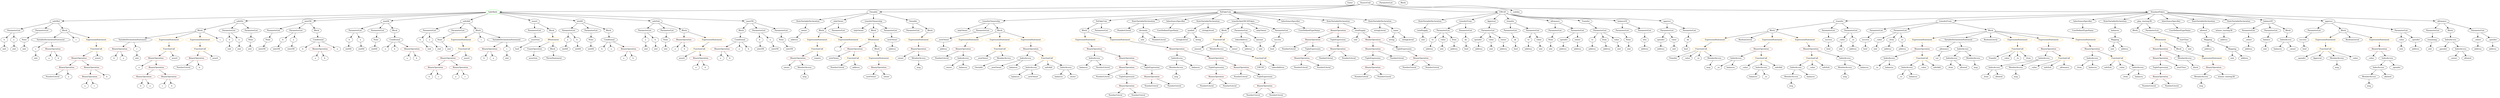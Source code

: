 strict digraph {
	graph [bb="0,0,16761,756"];
	node [label="\N"];
	Enter	[height=0.5,
		pos="9110,738",
		width=0.83628];
	Identifier_balances_8	[color=black,
		height=0.5,
		label=balances,
		pos="15299,378",
		width=1.1828];
	TupleExpression_Unnamed	[color=black,
		height=0.5,
		label=TupleExpression,
		pos="14535,234",
		width=2.0422];
	BinaryOperation_Unnamed_32	[color=brown,
		height=0.5,
		label=BinaryOperation,
		pos="14535,162",
		width=1.9867];
	TupleExpression_Unnamed -> BinaryOperation_Unnamed_32	[pos="e,14535,180.1 14535,215.7 14535,208.41 14535,199.73 14535,191.54"];
	Parameter__newOwner	[color=black,
		height=0.5,
		label=_newOwner,
		pos="6338,450",
		width=1.5432];
	ElementaryTypeName_address_25	[color=black,
		height=0.5,
		label=address,
		pos="6338,378",
		width=1.0996];
	Parameter__newOwner -> ElementaryTypeName_address_25	[pos="e,6338,396.1 6338,431.7 6338,424.41 6338,415.73 6338,407.54"];
	ExpressionStatement_Unnamed_20	[color=orange,
		height=0.5,
		label=ExpressionStatement,
		pos="7373,450",
		width=2.458];
	BinaryOperation_Unnamed_48	[color=brown,
		height=0.5,
		label=BinaryOperation,
		pos="7398,378",
		width=1.9867];
	ExpressionStatement_Unnamed_20 -> BinaryOperation_Unnamed_48	[pos="e,7391.9,396.1 7379.2,431.7 7381.9,424.15 7385.1,415.12 7388.1,406.68"];
	NumberLiteral_Unnamed	[color=black,
		height=0.5,
		label=NumberLiteral,
		pos="5646,234",
		width=1.765];
	VariableDeclaration_balances	[color=black,
		height=0.5,
		label=balances,
		pos="14263,522",
		width=1.1828];
	Mapping_Unnamed	[color=black,
		height=0.5,
		label=Mapping,
		pos="14263,450",
		width=1.2105];
	VariableDeclaration_balances -> Mapping_Unnamed	[pos="e,14263,468.1 14263,503.7 14263,496.41 14263,487.73 14263,479.54"];
	Identifier_balances_3	[color=black,
		height=0.5,
		label=balances,
		pos="11750,162",
		width=1.1828];
	Identifier_amount	[color=black,
		height=0.5,
		label=amount,
		pos="8092,378",
		width=1.0581];
	VariableDeclarationStatement_Unnamed	[color=black,
		height=0.5,
		label=VariableDeclarationStatement,
		pos="343,450",
		width=3.3174];
	VariableDeclaration_c	[color=black,
		height=0.5,
		label=c,
		pos="249,378",
		width=0.75];
	VariableDeclarationStatement_Unnamed -> VariableDeclaration_c	[pos="e,266.54,392.06 320.25,432.05 306.82,422.06 289.77,409.36 275.71,398.89"];
	BinaryOperation_Unnamed_4	[color=brown,
		height=0.5,
		label=BinaryOperation,
		pos="366,378",
		width=1.9867];
	VariableDeclarationStatement_Unnamed -> BinaryOperation_Unnamed_4	[pos="e,360.38,396.1 348.69,431.7 351.14,424.24 354.07,415.32 356.81,406.97"];
	ElementaryTypeName_uint_20	[color=black,
		height=0.5,
		label=uint,
		pos="11255,378",
		width=0.75];
	FunctionDefinition_transfer_1	[color=black,
		height=0.5,
		label=transfer,
		pos="12346,594",
		width=1.0719];
	Block_Unnamed_14	[color=black,
		height=0.5,
		label=Block,
		pos="11878,522",
		width=0.90558];
	FunctionDefinition_transfer_1 -> Block_Unnamed_14	[pos="e,11909,527.68 12310,587.57 12224,574.81 12012,543 11921,529.37"];
	ParameterList_Unnamed_33	[color=black,
		height=0.5,
		label=ParameterList,
		pos="12275,522",
		width=1.7095];
	FunctionDefinition_transfer_1 -> ParameterList_Unnamed_33	[pos="e,12292,539.71 12330,577.46 12321,568.72 12310,557.59 12300,547.68"];
	ParameterList_Unnamed_32	[color=black,
		height=0.5,
		label=ParameterList,
		pos="12416,522",
		width=1.7095];
	FunctionDefinition_transfer_1 -> ParameterList_Unnamed_32	[pos="e,12399,539.8 12362,577.12 12371,568.42 12382,557.45 12391,547.66"];
	ParameterList_Unnamed_11	[color=black,
		height=0.5,
		label=ParameterList,
		pos="2367,522",
		width=1.7095];
	Parameter_b_4	[color=black,
		height=0.5,
		label=b,
		pos="2305,450",
		width=0.75];
	ParameterList_Unnamed_11 -> Parameter_b_4	[pos="e,2318.2,465.89 2352,504.05 2344.1,495.13 2334.3,484.06 2325.7,474.33"];
	Parameter_a_4	[color=black,
		height=0.5,
		label=a,
		pos="2383,450",
		width=0.75];
	ParameterList_Unnamed_11 -> Parameter_a_4	[pos="e,2379.1,468.1 2371,503.7 2372.6,496.32 2374.7,487.52 2376.5,479.25"];
	FunctionCall_Unnamed_16	[color=orange,
		height=0.5,
		label=FunctionCall,
		pos="6695,378",
		width=1.6125];
	Identifier__newOwner_2	[color=black,
		height=0.5,
		label=_newOwner,
		pos="6600,306",
		width=1.5432];
	FunctionCall_Unnamed_16 -> Identifier__newOwner_2	[pos="e,6621.5,322.82 6673.4,361.12 6660.8,351.81 6644.6,339.9 6630.7,329.62"];
	MemberAccess_Unnamed_12	[color=black,
		height=0.5,
		label=MemberAccess,
		pos="6743,306",
		width=1.9174];
	FunctionCall_Unnamed_16 -> MemberAccess_Unnamed_12	[pos="e,6731.5,323.79 6706.6,360.05 6712.2,351.97 6718.9,342.12 6725.1,333.11"];
	ParameterList_Unnamed	[color=black,
		height=0.5,
		label=ParameterList,
		pos="6117,522",
		width=1.7095];
	ParameterList_Unnamed_13	[color=black,
		height=0.5,
		label=ParameterList,
		pos="3797,522",
		width=1.7095];
	Parameter_a_5	[color=black,
		height=0.5,
		label=a,
		pos="3782,450",
		width=0.75];
	ParameterList_Unnamed_13 -> Parameter_a_5	[pos="e,3785.7,468.1 3793.3,503.7 3791.7,496.32 3789.8,487.52 3788.1,479.25"];
	Parameter_b_5	[color=black,
		height=0.5,
		label=b,
		pos="3854,450",
		width=0.75];
	ParameterList_Unnamed_13 -> Parameter_b_5	[pos="e,3841.5,466.36 3810.8,504.05 3817.9,495.35 3826.7,484.59 3834.4,475.03"];
	IfStatement_Unnamed	[color=orange,
		height=0.5,
		label=IfStatement,
		pos="5864,450",
		width=1.4739];
	BinaryOperation_Unnamed_2	[color=brown,
		height=0.5,
		label=BinaryOperation,
		pos="5758,378",
		width=1.9867];
	IfStatement_Unnamed -> BinaryOperation_Unnamed_2	[pos="e,5782.6,395.22 5840.5,433.46 5826.2,424.06 5807.8,411.9 5792,401.46"];
	Block_Unnamed_3	[color=black,
		height=0.5,
		label=Block,
		pos="5880,378",
		width=0.90558];
	IfStatement_Unnamed -> Block_Unnamed_3	[pos="e,5876.1,396.1 5868,431.7 5869.6,424.32 5871.7,415.52 5873.5,407.25"];
	Identifier_balances_10	[color=black,
		height=0.5,
		label=balances,
		pos="7282,234",
		width=1.1828];
	ParameterList_Unnamed_36	[color=black,
		height=0.5,
		label=ParameterList,
		pos="15114,522",
		width=1.7095];
	Parameter__owner	[color=black,
		height=0.5,
		label=_owner,
		pos="15114,450",
		width=1.0719];
	ParameterList_Unnamed_36 -> Parameter__owner	[pos="e,15114,468.1 15114,503.7 15114,496.41 15114,487.73 15114,479.54"];
	Identifier_a_11	[color=black,
		height=0.5,
		label=a,
		pos="2548,378",
		width=0.75];
	NumberLiteral_Unnamed_25	[color=black,
		height=0.5,
		label=NumberLiteral,
		pos="7487,18",
		width=1.765];
	VariableDeclaration_to	[color=black,
		height=0.5,
		label=to,
		pos="10742,450",
		width=0.75];
	ElementaryTypeName_address_11	[color=black,
		height=0.5,
		label=address,
		pos="10732,378",
		width=1.0996];
	VariableDeclaration_to -> ElementaryTypeName_address_11	[pos="e,10734,396.1 10740,431.7 10738,424.32 10737,415.52 10736,407.25"];
	Identifier_b_13	[color=black,
		height=0.5,
		label=b,
		pos="4016,378",
		width=0.75];
	Block_Unnamed_17	[color=black,
		height=0.5,
		label=Block,
		pos="14378,522",
		width=0.90558];
	IfStatement_Unnamed_2	[color=orange,
		height=0.5,
		label=IfStatement,
		pos="14535,450",
		width=1.4739];
	Block_Unnamed_17 -> IfStatement_Unnamed_2	[pos="e,14504,464.93 14403,509.91 14427,499.06 14465,482.34 14494,469.48"];
	Parameter_to	[color=black,
		height=0.5,
		label=to,
		pos="10297,450",
		width=0.75];
	ElementaryTypeName_address_6	[color=black,
		height=0.5,
		label=address,
		pos="10296,378",
		width=1.0996];
	Parameter_to -> ElementaryTypeName_address_6	[pos="e,10296,396.1 10297,431.7 10297,424.41 10297,415.73 10296,407.54"];
	FunctionDefinition_transferOwnership_1	[color=black,
		height=0.5,
		label=transferOwnership,
		pos="6639,594",
		width=2.1947];
	ModifierInvocation_onlyOwner_1	[color=black,
		height=0.5,
		label=onlyOwner,
		pos="6452,522",
		width=1.4323];
	FunctionDefinition_transferOwnership_1 -> ModifierInvocation_onlyOwner_1	[pos="e,6486.3,535.83 6599.3,578.15 6569.3,566.92 6528.1,551.48 6496.9,539.79"];
	ParameterList_Unnamed_45	[color=black,
		height=0.5,
		label=ParameterList,
		pos="6583,522",
		width=1.7095];
	FunctionDefinition_transferOwnership_1 -> ParameterList_Unnamed_45	[pos="e,6596.4,539.79 6625.4,576.05 6618.8,567.8 6610.8,557.7 6603.4,548.54"];
	Block_Unnamed_23	[color=black,
		height=0.5,
		label=Block,
		pos="6695,522",
		width=0.90558];
	FunctionDefinition_transferOwnership_1 -> Block_Unnamed_23	[pos="e,6682.3,538.83 6652.6,576.05 6659.4,567.56 6667.7,557.11 6675.2,547.73"];
	NumberLiteral_Unnamed_11	[color=black,
		height=0.5,
		label=NumberLiteral,
		pos="9405,234",
		width=1.765];
	Identifier_a_14	[color=black,
		height=0.5,
		label=a,
		pos="4853,306",
		width=0.75];
	FunctionDefinition_transferFrom_1	[color=black,
		height=0.5,
		label=transferFrom,
		pos="13091,594",
		width=1.6402];
	ParameterList_Unnamed_35	[color=black,
		height=0.5,
		label=ParameterList,
		pos="12564,522",
		width=1.7095];
	FunctionDefinition_transferFrom_1 -> ParameterList_Unnamed_35	[pos="e,12619,530.33 13038,585.9 12941,573.03 12736,545.85 12630,531.81"];
	ParameterList_Unnamed_34	[color=black,
		height=0.5,
		label=ParameterList,
		pos="12770,522",
		width=1.7095];
	FunctionDefinition_transferFrom_1 -> ParameterList_Unnamed_34	[pos="e,12818,533.51 13044,582.75 12987,570.34 12891,549.44 12829,535.94"];
	Block_Unnamed_15	[color=black,
		height=0.5,
		label=Block,
		pos="13376,522",
		width=0.90558];
	FunctionDefinition_transferFrom_1 -> Block_Unnamed_15	[pos="e,13347,530.21 13136,581.99 13191,568.5 13283,545.86 13336,532.9"];
	MemberAccess_Unnamed_11	[color=black,
		height=0.5,
		label=MemberAccess,
		pos="7883,234",
		width=1.9174];
	Identifier_msg_10	[color=black,
		height=0.5,
		label=msg,
		pos="7883,162",
		width=0.75];
	MemberAccess_Unnamed_11 -> Identifier_msg_10	[pos="e,7883,180.1 7883,215.7 7883,208.41 7883,199.73 7883,191.54"];
	Parameter_success	[color=black,
		height=0.5,
		label=success,
		pos="12275,450",
		width=1.1135];
	ElementaryTypeName_bool_4	[color=black,
		height=0.5,
		label=bool,
		pos="12275,378",
		width=0.76697];
	Parameter_success -> ElementaryTypeName_bool_4	[pos="e,12275,396.1 12275,431.7 12275,424.41 12275,415.73 12275,407.54"];
	Identifier_newOwner	[color=black,
		height=0.5,
		label=newOwner,
		pos="5622,306",
		width=1.4046];
	ParameterList_Unnamed_3	[color=black,
		height=0.5,
		label=ParameterList,
		pos="99,522",
		width=1.7095];
	Parameter_b	[color=black,
		height=0.5,
		label=b,
		pos="27,450",
		width=0.75];
	ParameterList_Unnamed_3 -> Parameter_b	[pos="e,41.511,465.11 81.937,504.41 72.321,495.06 60.184,483.26 49.765,473.13"];
	Parameter_a	[color=black,
		height=0.5,
		label=a,
		pos="99,450",
		width=0.75];
	ParameterList_Unnamed_3 -> Parameter_a	[pos="e,99,468.1 99,503.7 99,496.41 99,487.73 99,479.54"];
	VariableDeclaration_totalSupply	[color=black,
		height=0.5,
		label=totalSupply,
		pos="9581,522",
		width=1.4739];
	ElementaryTypeName_uint_15	[color=black,
		height=0.5,
		label=uint,
		pos="9574,450",
		width=0.75];
	VariableDeclaration_totalSupply -> ElementaryTypeName_uint_15	[pos="e,9575.7,468.1 9579.3,503.7 9578.5,496.41 9577.7,487.73 9576.9,479.54"];
	Identifier__value_1	[color=black,
		height=0.5,
		label=_value,
		pos="11695,234",
		width=0.96103];
	Parameter_startTime	[color=black,
		height=0.5,
		label=startTime,
		pos="14696,450",
		width=1.266];
	ElementaryTypeName_uint_28	[color=black,
		height=0.5,
		label=uint,
		pos="14735,378",
		width=0.75];
	Parameter_startTime -> ElementaryTypeName_uint_28	[pos="e,14726,395.31 14705,432.05 14710,424.03 14715,414.26 14720,405.3"];
	ElementaryTypeName_string	[color=black,
		height=0.5,
		label=string,
		pos="9372,450",
		width=0.864];
	ElementaryTypeName_uint_14	[color=black,
		height=0.5,
		label=uint,
		pos="3376,306",
		width=0.75];
	ExpressionStatement_Unnamed_1	[color=orange,
		height=0.5,
		label=ExpressionStatement,
		pos="5509,450",
		width=2.458];
	FunctionCall_Unnamed	[color=orange,
		height=0.5,
		label=FunctionCall,
		pos="5509,378",
		width=1.6125];
	ExpressionStatement_Unnamed_1 -> FunctionCall_Unnamed	[pos="e,5509,396.1 5509,431.7 5509,424.41 5509,415.73 5509,407.54"];
	Identifier__value_5	[color=black,
		height=0.5,
		label=_value,
		pos="13676,234",
		width=0.96103];
	FunctionDefinition_safeMul	[color=black,
		height=0.5,
		label=safeMul,
		pos="412,594",
		width=1.1135];
	FunctionDefinition_safeMul -> ParameterList_Unnamed_3	[pos="e,146.92,533.72 376.7,585.11 323.61,573.23 222.58,550.64 158.12,536.22"];
	ParameterList_Unnamed_4	[color=black,
		height=0.5,
		label=ParameterList,
		pos="317,522",
		width=1.7095];
	FunctionDefinition_safeMul -> ParameterList_Unnamed_4	[pos="e,338.77,539.04 391.85,578.15 379.07,568.74 362.29,556.37 347.85,545.73"];
	Block_Unnamed_4	[color=black,
		height=0.5,
		label=Block,
		pos="468,522",
		width=0.90558];
	FunctionDefinition_safeMul -> Block_Unnamed_4	[pos="e,455.47,538.67 424.99,576.76 431.94,568.07 440.65,557.19 448.41,547.49"];
	FunctionDefinition_safeDiv	[color=black,
		height=0.5,
		label=safeDiv,
		pos="1565,594",
		width=1.0719];
	Block_Unnamed_5	[color=black,
		height=0.5,
		label=Block,
		pos="1287,522",
		width=0.90558];
	FunctionDefinition_safeDiv -> Block_Unnamed_5	[pos="e,1316.4,530.41 1531.5,584.56 1480.2,571.66 1382.6,547.08 1327.5,533.2"];
	ParameterList_Unnamed_5	[color=black,
		height=0.5,
		label=ParameterList,
		pos="1495,522",
		width=1.7095];
	FunctionDefinition_safeDiv -> ParameterList_Unnamed_5	[pos="e,1511.8,539.8 1549.1,577.12 1540.4,568.42 1529.4,557.45 1519.7,547.66"];
	ParameterList_Unnamed_6	[color=black,
		height=0.5,
		label=ParameterList,
		pos="1636,522",
		width=1.7095];
	FunctionDefinition_safeDiv -> ParameterList_Unnamed_6	[pos="e,1619,539.71 1580.8,577.46 1589.6,568.72 1600.9,557.59 1611,547.68"];
	ElementaryTypeName_uint_24	[color=black,
		height=0.5,
		label=uint,
		pos="15003,306",
		width=0.75];
	ExpressionStatement_Unnamed_11	[color=orange,
		height=0.5,
		label=ExpressionStatement,
		pos="11512,450",
		width=2.458];
	FunctionCall_Unnamed_9	[color=orange,
		height=0.5,
		label=FunctionCall,
		pos="11433,378",
		width=1.6125];
	ExpressionStatement_Unnamed_11 -> FunctionCall_Unnamed_9	[pos="e,11451,395.31 11493,432.05 11483,423.24 11471,412.33 11460,402.69"];
	IndexAccess_Unnamed_19	[color=black,
		height=0.5,
		label=IndexAccess,
		pos="6889,306",
		width=1.6402];
	Identifier__newOwner	[color=black,
		height=0.5,
		label=_newOwner,
		pos="6688,234",
		width=1.5432];
	IndexAccess_Unnamed_19 -> Identifier__newOwner	[pos="e,6725,247.87 6851.2,291.83 6818.4,280.42 6770.8,263.85 6735.5,251.54"];
	Identifier_balances_11	[color=black,
		height=0.5,
		label=balances,
		pos="6804,234",
		width=1.1828];
	IndexAccess_Unnamed_19 -> Identifier_balances_11	[pos="e,6822.7,250.43 6869.3,288.76 6858,279.47 6843.7,267.67 6831.3,257.49"];
	ElementaryTypeName_uint_29	[color=black,
		height=0.5,
		label=uint,
		pos="16093,378",
		width=0.75];
	NumberLiteral_Unnamed_15	[color=black,
		height=0.5,
		label=NumberLiteral,
		pos="8870,306",
		width=1.765];
	Block_Unnamed_10	[color=black,
		height=0.5,
		label=Block,
		pos="4994,522",
		width=0.90558];
	Conditional_Unnamed_2	[color=black,
		height=0.5,
		label=Conditional,
		pos="4983,450",
		width=1.4877];
	Block_Unnamed_10 -> Conditional_Unnamed_2	[pos="e,4985.7,468.1 4991.3,503.7 4990.1,496.32 4988.7,487.52 4987.4,479.25"];
	ElementaryTypeName_address_13	[color=black,
		height=0.5,
		label=address,
		pos="9956,378",
		width=1.0996];
	TupleExpression_Unnamed_6	[color=black,
		height=0.5,
		label=TupleExpression,
		pos="8147,234",
		width=2.0422];
	BinaryOperation_Unnamed_47	[color=brown,
		height=0.5,
		label=BinaryOperation,
		pos="8147,162",
		width=1.9867];
	TupleExpression_Unnamed_6 -> BinaryOperation_Unnamed_47	[pos="e,8147,180.1 8147,215.7 8147,208.41 8147,199.73 8147,191.54"];
	BinaryOperation_Unnamed_30	[color=brown,
		height=0.5,
		label=BinaryOperation,
		pos="14535,378",
		width=1.9867];
	BinaryOperation_Unnamed_31	[color=brown,
		height=0.5,
		label=BinaryOperation,
		pos="14535,306",
		width=1.9867];
	BinaryOperation_Unnamed_30 -> BinaryOperation_Unnamed_31	[pos="e,14535,324.1 14535,359.7 14535,352.41 14535,343.73 14535,335.54"];
	MemberAccess_Unnamed_7	[color=black,
		height=0.5,
		label=MemberAccess,
		pos="14694,306",
		width=1.9174];
	BinaryOperation_Unnamed_30 -> MemberAccess_Unnamed_7	[pos="e,14660,322.04 14570,361.81 14593,351.5 14624,337.77 14649,326.64"];
	ElementaryTypeName_address	[color=black,
		height=0.5,
		label=address,
		pos="5363,450",
		width=1.0996];
	ElementaryTypeName_uint_13	[color=black,
		height=0.5,
		label=uint,
		pos="2998,378",
		width=0.75];
	ParameterList_Unnamed_44	[color=black,
		height=0.5,
		label=ParameterList,
		pos="9343,738",
		width=1.7095];
	Identifier__to	[color=black,
		height=0.5,
		label=_to,
		pos="11512,234",
		width=0.75];
	ElementaryTypeName_bool_5	[color=black,
		height=0.5,
		label=bool,
		pos="12552,378",
		width=0.76697];
	Parameter_None	[color=black,
		height=0.5,
		label=None,
		pos="175,450",
		width=0.85014];
	ParameterList_Unnamed_4 -> Parameter_None	[pos="e,197.95,462.31 286.54,505.98 263.5,494.63 231.9,479.05 208.21,467.37"];
	ElementaryTypeName_uint_26	[color=black,
		height=0.5,
		label=uint,
		pos="12628,378",
		width=0.75];
	BinaryOperation_Unnamed_45	[color=brown,
		height=0.5,
		label=BinaryOperation,
		pos="8310,234",
		width=1.9867];
	NumberLiteral_Unnamed_17	[color=black,
		height=0.5,
		label=NumberLiteral,
		pos="8305,162",
		width=1.765];
	BinaryOperation_Unnamed_45 -> NumberLiteral_Unnamed_17	[pos="e,8306.2,180.1 8308.8,215.7 8308.2,208.41 8307.6,199.73 8307,191.54"];
	TupleExpression_Unnamed_5	[color=black,
		height=0.5,
		label=TupleExpression,
		pos="8460,162",
		width=2.0422];
	BinaryOperation_Unnamed_45 -> TupleExpression_Unnamed_5	[pos="e,8426.9,178.45 8342.9,217.64 8364.5,207.55 8393,194.25 8416.5,183.29"];
	Parameter_ok	[color=black,
		height=0.5,
		label=ok,
		pos="10208,450",
		width=0.75];
	ElementaryTypeName_bool_1	[color=black,
		height=0.5,
		label=bool,
		pos="10211,378",
		width=0.76697];
	Parameter_ok -> ElementaryTypeName_bool_1	[pos="e,10210,396.1 10209,431.7 10209,424.41 10209,415.73 10210,407.54"];
	Identifier_a_6	[color=black,
		height=0.5,
		label=a,
		pos="4685,234",
		width=0.75];
	Identifier_a_10	[color=black,
		height=0.5,
		label=a,
		pos="2701,306",
		width=0.75];
	ElementaryTypeName_uint_1	[color=black,
		height=0.5,
		label=uint,
		pos="27,378",
		width=0.75];
	Identifier_b_9	[color=black,
		height=0.5,
		label=b,
		pos="2868,162",
		width=0.75];
	FunctionCall_Unnamed_4	[color=orange,
		height=0.5,
		label=FunctionCall,
		pos="1092,378",
		width=1.6125];
	BinaryOperation_Unnamed_11	[color=brown,
		height=0.5,
		label=BinaryOperation,
		pos="1035,306",
		width=1.9867];
	FunctionCall_Unnamed_4 -> BinaryOperation_Unnamed_11	[pos="e,1048.7,323.79 1078.2,360.05 1071.5,351.8 1063.3,341.7 1055.8,332.54"];
	Identifier_assert_2	[color=black,
		height=0.5,
		label=assert,
		pos="1157,306",
		width=0.89172];
	FunctionCall_Unnamed_4 -> Identifier_assert_2	[pos="e,1142.6,322.51 1107.4,360.41 1115.7,351.53 1125.9,340.44 1135,330.67"];
	StateVariableDeclaration_Unnamed_1	[color=black,
		height=0.5,
		label=StateVariableDeclaration,
		pos="9633,594",
		width=2.8184];
	StateVariableDeclaration_Unnamed_1 -> VariableDeclaration_totalSupply	[pos="e,9593.3,539.62 9620.1,575.7 9614.1,567.52 9606.7,557.6 9600,548.58"];
	ElementaryTypeName_uint_27	[color=black,
		height=0.5,
		label=uint,
		pos="15211,378",
		width=0.75];
	ParameterList_Unnamed_18	[color=black,
		height=0.5,
		label=ParameterList,
		pos="1777,522",
		width=1.7095];
	Parameter_None_7	[color=black,
		height=0.5,
		label=None,
		pos="1743,450",
		width=0.85014];
	ParameterList_Unnamed_18 -> Parameter_None_7	[pos="e,1751.1,467.62 1768.6,503.7 1764.8,495.87 1760.2,486.44 1756,477.73"];
	NumberLiteral_Unnamed_13	[color=black,
		height=0.5,
		label=NumberLiteral,
		pos="8705,234",
		width=1.765];
	Identifier__to_3	[color=black,
		height=0.5,
		label=_to,
		pos="12596,234",
		width=0.75];
	VariableDeclaration_owner	[color=black,
		height=0.5,
		label=owner,
		pos="5409,522",
		width=0.93331];
	VariableDeclaration_owner -> ElementaryTypeName_address	[pos="e,5373.9,467.63 5398.3,504.76 5393,496.58 5386.3,486.45 5380.2,477.2"];
	Identifier_a_4	[color=black,
		height=0.5,
		label=a,
		pos="944,234",
		width=0.75];
	BinaryOperation_Unnamed_11 -> Identifier_a_4	[pos="e,961.16,248.2 1013.4,288.41 1000.5,278.42 983.84,265.64 970.11,255.09"];
	BinaryOperation_Unnamed_12	[color=brown,
		height=0.5,
		label=BinaryOperation,
		pos="1061,234",
		width=1.9867];
	BinaryOperation_Unnamed_11 -> BinaryOperation_Unnamed_12	[pos="e,1054.6,252.1 1041.4,287.7 1044.2,280.15 1047.6,271.12 1050.7,262.68"];
	IndexAccess_Unnamed_18	[color=black,
		height=0.5,
		label=IndexAccess,
		pos="7398,306",
		width=1.6402];
	IndexAccess_Unnamed_18 -> Identifier_balances_10	[pos="e,7305.7,249.3 7372.3,289.46 7355.6,279.38 7333.6,266.14 7315.5,255.24"];
	NumberLiteral_Unnamed_22	[color=black,
		height=0.5,
		label=NumberLiteral,
		pos="7406,234",
		width=1.765];
	IndexAccess_Unnamed_18 -> NumberLiteral_Unnamed_22	[pos="e,7404,252.1 7400,287.7 7400.8,280.41 7401.8,271.73 7402.7,263.54"];
	BinaryOperation_Unnamed_39	[color=brown,
		height=0.5,
		label=BinaryOperation,
		pos="9016,522",
		width=1.9867];
	BinaryOperation_Unnamed_40	[color=brown,
		height=0.5,
		label=BinaryOperation,
		pos="8852,450",
		width=1.9867];
	BinaryOperation_Unnamed_39 -> BinaryOperation_Unnamed_40	[pos="e,8887.1,465.99 8980.8,505.98 8956.5,495.6 8923.9,481.7 8897.6,470.47"];
	TupleExpression_Unnamed_4	[color=black,
		height=0.5,
		label=TupleExpression,
		pos="9015,450",
		width=2.0422];
	BinaryOperation_Unnamed_39 -> TupleExpression_Unnamed_4	[pos="e,9015.2,468.1 9015.8,503.7 9015.6,496.41 9015.5,487.73 9015.4,479.54"];
	BinaryOperation_Unnamed_9	[color=brown,
		height=0.5,
		label=BinaryOperation,
		pos="1282,306",
		width=1.9867];
	NumberLiteral_Unnamed_2	[color=black,
		height=0.5,
		label=NumberLiteral,
		pos="1259,234",
		width=1.765];
	BinaryOperation_Unnamed_9 -> NumberLiteral_Unnamed_2	[pos="e,1264.6,252.1 1276.3,287.7 1273.9,280.24 1270.9,271.32 1268.2,262.97"];
	Identifier_b_2	[color=black,
		height=0.5,
		label=b,
		pos="1368,234",
		width=0.75];
	BinaryOperation_Unnamed_9 -> Identifier_b_2	[pos="e,1351.2,248.65 1302.4,288.41 1314.4,278.65 1329.6,266.22 1342.4,255.81"];
	BinaryOperation_Unnamed_36	[color=brown,
		height=0.5,
		label=BinaryOperation,
		pos="9251,378",
		width=1.9867];
	TupleExpression_Unnamed_1	[color=black,
		height=0.5,
		label=TupleExpression,
		pos="9170,306",
		width=2.0422];
	BinaryOperation_Unnamed_36 -> TupleExpression_Unnamed_1	[pos="e,9189.3,323.71 9231.8,360.41 9221.7,351.67 9209.1,340.79 9197.9,331.13"];
	NumberLiteral_Unnamed_7	[color=black,
		height=0.5,
		label=NumberLiteral,
		pos="9325,306",
		width=1.765];
	BinaryOperation_Unnamed_36 -> NumberLiteral_Unnamed_7	[pos="e,9307.3,323.71 9268.5,360.41 9277.7,351.76 9289.1,341 9299.2,331.42"];
	Parameter_ok_2	[color=black,
		height=0.5,
		label=ok,
		pos="11330,450",
		width=0.75];
	ElementaryTypeName_bool_3	[color=black,
		height=0.5,
		label=bool,
		pos="11329,378",
		width=0.76697];
	Parameter_ok_2 -> ElementaryTypeName_bool_3	[pos="e,11329,396.1 11330,431.7 11330,424.41 11330,415.73 11329,407.54"];
	ElementaryTypeName_uint64_1	[color=black,
		height=0.5,
		label=uint64,
		pos="2302,378",
		width=0.91945];
	Parameter_b_4 -> ElementaryTypeName_uint64_1	[pos="e,2302.7,396.1 2304.3,431.7 2303.9,424.41 2303.6,415.73 2303.2,407.54"];
	StateVariableDeclaration_Unnamed	[color=black,
		height=0.5,
		label=StateVariableDeclaration,
		pos="5434,594",
		width=2.8184];
	StateVariableDeclaration_Unnamed -> VariableDeclaration_owner	[pos="e,5415.1,540.1 5427.8,575.7 5425.1,568.15 5421.9,559.12 5418.9,550.68"];
	BinaryOperation_Unnamed_14	[color=brown,
		height=0.5,
		label=BinaryOperation,
		pos="981,162",
		width=1.9867];
	Identifier_b_5	[color=black,
		height=0.5,
		label=b,
		pos="945,90",
		width=0.75];
	BinaryOperation_Unnamed_14 -> Identifier_b_5	[pos="e,953.3,107.14 972.1,143.7 968.02,135.75 963.08,126.16 958.55,117.34"];
	Identifier_a_5	[color=black,
		height=0.5,
		label=a,
		pos="1017,90",
		width=0.75];
	BinaryOperation_Unnamed_14 -> Identifier_a_5	[pos="e,1008.7,107.14 989.9,143.7 993.98,135.75 998.92,126.16 1003.5,117.34"];
	Identifier_ERC20	[color=black,
		height=0.5,
		label=ERC20,
		pos="8438,234",
		width=1.0581];
	BinaryOperation_Unnamed_6	[color=brown,
		height=0.5,
		label=BinaryOperation,
		pos="454,234",
		width=1.9867];
	NumberLiteral_Unnamed_1	[color=black,
		height=0.5,
		label=NumberLiteral,
		pos="356,162",
		width=1.765];
	BinaryOperation_Unnamed_6 -> NumberLiteral_Unnamed_1	[pos="e,378.61,179.15 431.27,216.76 418.28,207.49 401.8,195.71 387.57,185.55"];
	Identifier_a_1	[color=black,
		height=0.5,
		label=a,
		pos="465,162",
		width=0.75];
	BinaryOperation_Unnamed_6 -> Identifier_a_1	[pos="e,462.31,180.1 456.72,215.7 457.88,208.32 459.26,199.52 460.56,191.25"];
	FunctionDefinition_NoFakeCoin	[color=black,
		height=0.5,
		label=NoFakeCoin,
		pos="7481,594",
		width=1.6125];
	Block_Unnamed_21	[color=black,
		height=0.5,
		label=Block,
		pos="7369,522",
		width=0.90558];
	FunctionDefinition_NoFakeCoin -> Block_Unnamed_21	[pos="e,7390,536.14 7456.1,577.46 7439.4,567 7417.2,553.12 7399.4,542"];
	ParameterList_Unnamed_43	[color=black,
		height=0.5,
		label=ParameterList,
		pos="7481,522",
		width=1.7095];
	FunctionDefinition_NoFakeCoin -> ParameterList_Unnamed_43	[pos="e,7481,540.1 7481,575.7 7481,568.41 7481,559.73 7481,551.54"];
	ExpressionStatement_Unnamed_12	[color=orange,
		height=0.5,
		label=ExpressionStatement,
		pos="12946,450",
		width=2.458];
	BinaryOperation_Unnamed_27	[color=brown,
		height=0.5,
		label=BinaryOperation,
		pos="12939,378",
		width=1.9867];
	ExpressionStatement_Unnamed_12 -> BinaryOperation_Unnamed_27	[pos="e,12941,396.1 12944,431.7 12944,424.41 12943,415.73 12942,407.54"];
	ElementaryTypeName_uint_31	[color=black,
		height=0.5,
		label=uint,
		pos="7721,450",
		width=0.75];
	ElementaryTypeName_address_1	[color=black,
		height=0.5,
		label=address,
		pos="5986,378",
		width=1.0996];
	FunctionCall_Unnamed_1	[color=orange,
		height=0.5,
		label=FunctionCall,
		pos="5749,306",
		width=1.6125];
	FunctionCall_Unnamed_1 -> NumberLiteral_Unnamed	[pos="e,5669.6,251.06 5725.6,289.12 5711.8,279.7 5694,267.61 5678.7,257.25"];
	ElementaryTypeName_address_2	[color=black,
		height=0.5,
		label=address,
		pos="5767,234",
		width=1.0996];
	FunctionCall_Unnamed_1 -> ElementaryTypeName_address_2	[pos="e,5762.6,252.1 5753.4,287.7 5755.3,280.32 5757.6,271.52 5759.7,263.25"];
	Identifier_c_2	[color=black,
		height=0.5,
		label=c,
		pos="1116,90",
		width=0.75];
	BinaryOperation_Unnamed_2 -> Identifier_newOwner	[pos="e,5649.6,321.23 5727.5,361.29 5707.4,350.97 5681,337.39 5659.7,326.39"];
	BinaryOperation_Unnamed_2 -> FunctionCall_Unnamed_1	[pos="e,5751.2,324.1 5755.8,359.7 5754.8,352.32 5753.7,343.52 5752.6,335.25"];
	Identifier_newOwner_1	[color=black,
		height=0.5,
		label=newOwner,
		pos="5863,162",
		width=1.4046];
	Identifier_b_3	[color=black,
		height=0.5,
		label=b,
		pos="742,306",
		width=0.75];
	ElementaryTypeName_address_12	[color=black,
		height=0.5,
		label=address,
		pos="10126,378",
		width=1.0996];
	Identifier_b_17	[color=black,
		height=0.5,
		label=b,
		pos="1990,378",
		width=0.75];
	Parameter_to_1	[color=black,
		height=0.5,
		label=to,
		pos="9646,450",
		width=0.75];
	ElementaryTypeName_address_8	[color=black,
		height=0.5,
		label=address,
		pos="9616,378",
		width=1.0996];
	Parameter_to_1 -> ElementaryTypeName_address_8	[pos="e,9623.3,395.96 9638.9,432.41 9635.6,424.68 9631.5,415.27 9627.8,406.52"];
	Identifier_assert_1	[color=black,
		height=0.5,
		label=assert,
		pos="1404,306",
		width=0.89172];
	BinaryOperation_Unnamed_54	[color=brown,
		height=0.5,
		label=BinaryOperation,
		pos="6467,378",
		width=1.9867];
	NumberLiteral_Unnamed_28	[color=black,
		height=0.5,
		label=NumberLiteral,
		pos="6326,306",
		width=1.765];
	BinaryOperation_Unnamed_54 -> NumberLiteral_Unnamed_28	[pos="e,6356.2,322.01 6435.7,361.46 6415.3,351.31 6388.3,337.95 6366.3,327.01"];
	IndexAccess_Unnamed_22	[color=black,
		height=0.5,
		label=IndexAccess,
		pos="6467,306",
		width=1.6402];
	BinaryOperation_Unnamed_54 -> IndexAccess_Unnamed_22	[pos="e,6467,324.1 6467,359.7 6467,352.41 6467,343.73 6467,335.54"];
	ElementaryTypeName_uint_3	[color=black,
		height=0.5,
		label=uint,
		pos="249,306",
		width=0.75];
	VariableDeclaration_c -> ElementaryTypeName_uint_3	[pos="e,249,324.1 249,359.7 249,352.41 249,343.73 249,335.54"];
	IndexAccess_Unnamed_6	[color=black,
		height=0.5,
		label=IndexAccess,
		pos="12684,306",
		width=1.6402];
	IndexAccess_Unnamed_6 -> Identifier__to_3	[pos="e,12613,248.33 12664,288.76 12651,278.79 12635,265.93 12621,255.28"];
	Identifier_balances_4	[color=black,
		height=0.5,
		label=balances,
		pos="12684,234",
		width=1.1828];
	IndexAccess_Unnamed_6 -> Identifier_balances_4	[pos="e,12684,252.1 12684,287.7 12684,280.41 12684,271.73 12684,263.54"];
	ParameterList_Unnamed_7	[color=black,
		height=0.5,
		label=ParameterList,
		pos="4325,522",
		width=1.7095];
	Parameter_a_2	[color=black,
		height=0.5,
		label=a,
		pos="4318,450",
		width=0.75];
	ParameterList_Unnamed_7 -> Parameter_a_2	[pos="e,4319.7,468.1 4323.3,503.7 4322.5,496.41 4321.7,487.73 4320.9,479.54"];
	Parameter_b_2	[color=black,
		height=0.5,
		label=b,
		pos="4390,450",
		width=0.75];
	ParameterList_Unnamed_7 -> Parameter_b_2	[pos="e,4376.5,465.57 4340.4,504.41 4348.9,495.28 4359.5,483.81 4368.8,473.85"];
	InheritanceSpecifier_Unnamed_1	[color=black,
		height=0.5,
		label=InheritanceSpecifier,
		pos="14060,594",
		width=2.3333];
	UserDefinedTypeName_Unnamed_1	[color=black,
		height=0.5,
		label=UserDefinedTypeName,
		pos="14060,522",
		width=2.7214];
	InheritanceSpecifier_Unnamed_1 -> UserDefinedTypeName_Unnamed_1	[pos="e,14060,540.1 14060,575.7 14060,568.41 14060,559.73 14060,551.54"];
	VariableDeclarationStatement_Unnamed_3	[color=black,
		height=0.5,
		label=VariableDeclarationStatement,
		pos="13175,450",
		width=3.3174];
	VariableDeclaration__allowance	[color=black,
		height=0.5,
		label=_allowance,
		pos="13081,378",
		width=1.4462];
	VariableDeclarationStatement_Unnamed_3 -> VariableDeclaration__allowance	[pos="e,13102,394.83 13152,432.05 13140,422.94 13125,411.57 13111,401.7"];
	IndexAccess_Unnamed_4	[color=black,
		height=0.5,
		label=IndexAccess,
		pos="13210,378",
		width=1.6402];
	VariableDeclarationStatement_Unnamed_3 -> IndexAccess_Unnamed_4	[pos="e,13201,396.1 13184,431.7 13187,424.07 13192,414.92 13196,406.4"];
	ElementaryTypeName_uint_33	[color=black,
		height=0.5,
		label=uint,
		pos="8514,378",
		width=0.75];
	ParameterList_Unnamed_19	[color=black,
		height=0.5,
		label=ParameterList,
		pos="3569,522",
		width=1.7095];
	Parameter_assertion	[color=black,
		height=0.5,
		label=assertion,
		pos="3569,450",
		width=1.2105];
	ParameterList_Unnamed_19 -> Parameter_assertion	[pos="e,3569,468.1 3569,503.7 3569,496.41 3569,487.73 3569,479.54"];
	Identifier__to_4	[color=black,
		height=0.5,
		label=_to,
		pos="12760,162",
		width=0.75];
	Identifier_a_13	[color=black,
		height=0.5,
		label=a,
		pos="4088,378",
		width=0.75];
	Identifier_a	[color=black,
		height=0.5,
		label=a,
		pos="326,306",
		width=0.75];
	Parameter_None_5	[color=black,
		height=0.5,
		label=None,
		pos="3938,450",
		width=0.85014];
	ElementaryTypeName_uint64_5	[color=black,
		height=0.5,
		label=uint64,
		pos="3938,378",
		width=0.91945];
	Parameter_None_5 -> ElementaryTypeName_uint64_5	[pos="e,3938,396.1 3938,431.7 3938,424.41 3938,415.73 3938,407.54"];
	BinaryOperation_Unnamed_50	[color=brown,
		height=0.5,
		label=BinaryOperation,
		pos="7559,234",
		width=1.9867];
	NumberLiteral_Unnamed_23	[color=black,
		height=0.5,
		label=NumberLiteral,
		pos="7404,162",
		width=1.765];
	BinaryOperation_Unnamed_50 -> NumberLiteral_Unnamed_23	[pos="e,7436.8,177.8 7525.4,217.81 7502.4,207.43 7471.7,193.59 7447,182.41"];
	TupleExpression_Unnamed_7	[color=black,
		height=0.5,
		label=TupleExpression,
		pos="7559,162",
		width=2.0422];
	BinaryOperation_Unnamed_50 -> TupleExpression_Unnamed_7	[pos="e,7559,180.1 7559,215.7 7559,208.41 7559,199.73 7559,191.54"];
	BinaryOperation_Unnamed_10	[color=brown,
		height=0.5,
		label=BinaryOperation,
		pos="791,378",
		width=1.9867];
	BinaryOperation_Unnamed_10 -> Identifier_b_3	[pos="e,753.08,322.83 779.14,360.05 773.25,351.65 766.03,341.32 759.52,332.02"];
	Identifier_a_3	[color=black,
		height=0.5,
		label=a,
		pos="814,306",
		width=0.75];
	BinaryOperation_Unnamed_10 -> Identifier_a_3	[pos="e,808.38,324.1 796.69,359.7 799.14,352.24 802.07,343.32 804.81,334.97"];
	ElementaryTypeName_uint64_3	[color=black,
		height=0.5,
		label=uint64,
		pos="3770,378",
		width=0.91945];
	ModifierDefinition_onlyOwner	[color=black,
		height=0.5,
		label=onlyOwner,
		pos="5631,594",
		width=1.4323];
	Block_Unnamed_1	[color=black,
		height=0.5,
		label=Block,
		pos="5519,522",
		width=0.90558];
	ModifierDefinition_onlyOwner -> Block_Unnamed_1	[pos="e,5539.9,536.04 5606.7,577.81 5589.9,567.34 5567.6,553.35 5549.6,542.12"];
	ParameterList_Unnamed_1	[color=black,
		height=0.5,
		label=ParameterList,
		pos="5631,522",
		width=1.7095];
	ModifierDefinition_onlyOwner -> ParameterList_Unnamed_1	[pos="e,5631,540.1 5631,575.7 5631,568.41 5631,559.73 5631,551.54"];
	BinaryOperation_Unnamed	[color=brown,
		height=0.5,
		label=BinaryOperation,
		pos="6175,378",
		width=1.9867];
	Identifier_owner	[color=black,
		height=0.5,
		label=owner,
		pos="6054,306",
		width=0.93331];
	BinaryOperation_Unnamed -> Identifier_owner	[pos="e,6076.4,319.94 6147.2,360.94 6129,350.4 6105.1,336.59 6086.1,325.57"];
	MemberAccess_Unnamed	[color=black,
		height=0.5,
		label=MemberAccess,
		pos="6175,306",
		width=1.9174];
	BinaryOperation_Unnamed -> MemberAccess_Unnamed	[pos="e,6175,324.1 6175,359.7 6175,352.41 6175,343.73 6175,335.54"];
	FunctionCall_Unnamed_5	[color=orange,
		height=0.5,
		label=FunctionCall,
		pos="4713,378",
		width=1.6125];
	Identifier_assert_3	[color=black,
		height=0.5,
		label=assert,
		pos="4599,306",
		width=0.89172];
	FunctionCall_Unnamed_5 -> Identifier_assert_3	[pos="e,4620,319.91 4687.7,361.46 4670.5,350.93 4647.8,336.94 4629.6,325.78"];
	BinaryOperation_Unnamed_15	[color=brown,
		height=0.5,
		label=BinaryOperation,
		pos="4721,306",
		width=1.9867];
	FunctionCall_Unnamed_5 -> BinaryOperation_Unnamed_15	[pos="e,4719,324.1 4715,359.7 4715.8,352.41 4716.8,343.73 4717.7,335.54"];
	Identifier__from_2	[color=black,
		height=0.5,
		label=_from,
		pos="14300,162",
		width=0.93331];
	MemberAccess_Unnamed_8	[color=black,
		height=0.5,
		label=MemberAccess,
		pos="14806,162",
		width=1.9174];
	Identifier_msg_7	[color=black,
		height=0.5,
		label=msg,
		pos="14806,90",
		width=0.75];
	MemberAccess_Unnamed_8 -> Identifier_msg_7	[pos="e,14806,108.1 14806,143.7 14806,136.41 14806,127.73 14806,119.54"];
	ContractDefinition_SafeMath	[color=green,
		height=0.5,
		label=SafeMath,
		pos="3294,666",
		width=1.2798];
	ContractDefinition_SafeMath -> FunctionDefinition_safeMul	[pos="e,452.15,595.98 3247.9,663.88 2909.9,655.67 819.87,604.91 463.61,596.25"];
	ContractDefinition_SafeMath -> FunctionDefinition_safeDiv	[pos="e,1603.5,596.78 3248.1,663.28 3076.5,656.83 2457.3,633.4 1947,612 1827.7,607 1687.5,600.63 1614.6,597.29"];
	FunctionDefinition_min256	[color=black,
		height=0.5,
		label=min256,
		pos="1994,594",
		width=1.0442];
	ContractDefinition_SafeMath -> FunctionDefinition_min256	[pos="e,2031.4,597.01 3248.5,662.55 3048.6,651.78 2249,608.73 2042.7,597.62"];
	FunctionDefinition_max64	[color=black,
		height=0.5,
		label=max64,
		pos="2564,594",
		width=0.97489];
	ContractDefinition_SafeMath -> FunctionDefinition_max64	[pos="e,2598.3,598.29 3249.4,660.73 3119.3,648.25 2740.9,611.96 2609.6,599.37"];
	FunctionDefinition_safeAdd	[color=black,
		height=0.5,
		label=safeAdd,
		pos="3133,594",
		width=1.1689];
	ContractDefinition_SafeMath -> FunctionDefinition_safeAdd	[pos="e,3161.7,607.46 3264.1,652 3238.1,640.71 3200.4,624.28 3172,611.96"];
	FunctionDefinition_assert	[color=black,
		height=0.5,
		label=assert,
		pos="3569,594",
		width=0.89172];
	ContractDefinition_SafeMath -> FunctionDefinition_assert	[pos="e,3540.2,602.32 3331.9,655.34 3383.8,642.13 3476.5,618.55 3529.3,605.11"];
	FunctionDefinition_min64	[color=black,
		height=0.5,
		label=min64,
		pos="3868,594",
		width=0.91945];
	ContractDefinition_SafeMath -> FunctionDefinition_min64	[pos="e,3835.9,598.92 3337.6,659.68 3444.4,646.66 3718,613.29 3824.6,600.29"];
	FunctionDefinition_safeSub	[color=black,
		height=0.5,
		label=safeSub,
		pos="4396,594",
		width=1.1274];
	ContractDefinition_SafeMath -> FunctionDefinition_safeSub	[pos="e,4355.7,597.56 3339.3,662.13 3515.7,650.92 4157,610.18 4344.3,598.28"];
	FunctionDefinition_max256	[color=black,
		height=0.5,
		label=max256,
		pos="5060,594",
		width=1.0996];
	ContractDefinition_SafeMath -> FunctionDefinition_max256	[pos="e,5020.4,596.57 3339.9,663.18 3586.2,653.42 4750.7,607.26 5009.1,597.02"];
	VariableDeclarationStatement_Unnamed_1	[color=black,
		height=0.5,
		label=VariableDeclarationStatement,
		pos="866,450",
		width=3.3174];
	VariableDeclarationStatement_Unnamed_1 -> BinaryOperation_Unnamed_10	[pos="e,808.99,395.79 847.84,432.05 838.63,423.46 827.27,412.86 817.14,403.4"];
	VariableDeclaration_c_1	[color=black,
		height=0.5,
		label=c,
		pos="908,378",
		width=0.75];
	VariableDeclarationStatement_Unnamed_1 -> VariableDeclaration_c_1	[pos="e,898.31,395.14 876.38,431.7 881.25,423.58 887.16,413.74 892.54,404.76"];
	BinaryOperation_Unnamed_31 -> TupleExpression_Unnamed	[pos="e,14535,252.1 14535,287.7 14535,280.41 14535,271.73 14535,263.54"];
	Identifier_startTime	[color=black,
		height=0.5,
		label=startTime,
		pos="14672,234",
		width=1.266];
	BinaryOperation_Unnamed_31 -> Identifier_startTime	[pos="e,14645,248.76 14566,289.29 14586,278.83 14613,265.02 14635,253.95"];
	Identifier_msg_1	[color=black,
		height=0.5,
		label=msg,
		pos="5434,162",
		width=0.75];
	FunctionDefinition_min256 -> ParameterList_Unnamed_18	[pos="e,1817.1,535.92 1963.4,583.12 1928.2,571.77 1869.9,552.98 1827.9,539.42"];
	ParameterList_Unnamed_17	[color=black,
		height=0.5,
		label=ParameterList,
		pos="1918,522",
		width=1.7095];
	FunctionDefinition_min256 -> ParameterList_Unnamed_17	[pos="e,1935.9,539.47 1977.1,577.46 1967.5,568.57 1955.1,557.21 1944.2,547.16"];
	Block_Unnamed_11	[color=black,
		height=0.5,
		label=Block,
		pos="2069,522",
		width=0.90558];
	FunctionDefinition_min256 -> Block_Unnamed_11	[pos="e,2052.9,538.01 2010.6,577.46 2020.7,568.09 2033.7,555.99 2044.8,545.57"];
	IndexAccess_Unnamed_1	[color=black,
		height=0.5,
		label=IndexAccess,
		pos="12045,234",
		width=1.6402];
	MemberAccess_Unnamed_3	[color=black,
		height=0.5,
		label=MemberAccess,
		pos="12014,162",
		width=1.9174];
	IndexAccess_Unnamed_1 -> MemberAccess_Unnamed_3	[pos="e,12022,180.1 12037,215.7 12034,208.07 12030,198.92 12026,190.4"];
	Identifier_balances_1	[color=black,
		height=0.5,
		label=balances,
		pos="12144,162",
		width=1.1828];
	IndexAccess_Unnamed_1 -> Identifier_balances_1	[pos="e,12123,177.86 12067,217.12 12081,207.45 12099,194.99 12114,184.46"];
	Identifier__from_1	[color=black,
		height=0.5,
		label=_from,
		pos="13984,234",
		width=0.93331];
	ElementaryTypeName_uint_32	[color=black,
		height=0.5,
		label=uint,
		pos="9134,450",
		width=0.75];
	IndexAccess_Unnamed_10	[color=black,
		height=0.5,
		label=IndexAccess,
		pos="13745,306",
		width=1.6402];
	IndexAccess_Unnamed_11	[color=black,
		height=0.5,
		label=IndexAccess,
		pos="13408,234",
		width=1.6402];
	IndexAccess_Unnamed_10 -> IndexAccess_Unnamed_11	[pos="e,13452,246.41 13701,293.59 13693,291.63 13685,289.68 13677,288 13588,268.98 13565,271.02 13476,252 13472,251.08 13467,250.08 13463,\
249.04"];
	MemberAccess_Unnamed_6	[color=black,
		height=0.5,
		label=MemberAccess,
		pos="13554,234",
		width=1.9174];
	IndexAccess_Unnamed_10 -> MemberAccess_Unnamed_6	[pos="e,13593,249.3 13708,291.5 13678,280.62 13636,265.2 13604,253.22"];
	StateVariableDeclaration_Unnamed_2	[color=black,
		height=0.5,
		label=StateVariableDeclaration,
		pos="14263,594",
		width=2.8184];
	StateVariableDeclaration_Unnamed_2 -> VariableDeclaration_balances	[pos="e,14263,540.1 14263,575.7 14263,568.41 14263,559.73 14263,551.54"];
	IndexAccess_Unnamed_3	[color=black,
		height=0.5,
		label=IndexAccess,
		pos="11807,234",
		width=1.6402];
	IndexAccess_Unnamed_3 -> Identifier_balances_3	[pos="e,11763,179.31 11793,216.05 11786,207.68 11778,197.4 11770,188.13"];
	Identifier__to_1	[color=black,
		height=0.5,
		label=_to,
		pos="11838,162",
		width=0.75];
	IndexAccess_Unnamed_3 -> Identifier__to_1	[pos="e,11831,179.62 11815,215.7 11818,207.95 11822,198.64 11826,190.02"];
	Block_Unnamed_14 -> ExpressionStatement_Unnamed_11	[pos="e,11575,463.01 11847,515.15 11790,504.23 11666,480.46 11586,465.12"];
	BooleanLiteral_Unnamed	[color=black,
		height=0.5,
		label=BooleanLiteral,
		pos="11707,450",
		width=1.7788];
	Block_Unnamed_14 -> BooleanLiteral_Unnamed	[pos="e,11742,465.45 11852,510.52 11826,499.76 11785,482.79 11753,469.72"];
	ExpressionStatement_Unnamed_10	[color=orange,
		height=0.5,
		label=ExpressionStatement,
		pos="11878,450",
		width=2.458];
	Block_Unnamed_14 -> ExpressionStatement_Unnamed_10	[pos="e,11878,468.1 11878,503.7 11878,496.41 11878,487.73 11878,479.54"];
	ExpressionStatement_Unnamed_9	[color=orange,
		height=0.5,
		label=ExpressionStatement,
		pos="12126,450",
		width=2.458];
	Block_Unnamed_14 -> ExpressionStatement_Unnamed_9	[pos="e,12076,465.22 11906,512.97 11945,502.13 12014,482.53 12065,468.27"];
	BinaryOperation_Unnamed_5	[color=brown,
		height=0.5,
		label=BinaryOperation,
		pos="534,306",
		width=1.9867];
	BinaryOperation_Unnamed_5 -> BinaryOperation_Unnamed_6	[pos="e,473.1,251.71 515.04,288.41 505.05,279.67 492.61,268.79 481.58,259.13"];
	BinaryOperation_Unnamed_7	[color=brown,
		height=0.5,
		label=BinaryOperation,
		pos="615,234",
		width=1.9867];
	BinaryOperation_Unnamed_5 -> BinaryOperation_Unnamed_7	[pos="e,595.66,251.71 553.2,288.41 563.31,279.67 575.9,268.79 587.08,259.13"];
	FunctionCall_Unnamed_6	[color=orange,
		height=0.5,
		label=FunctionCall,
		pos="3101,378",
		width=1.6125];
	BinaryOperation_Unnamed_18	[color=brown,
		height=0.5,
		label=BinaryOperation,
		pos="2995,306",
		width=1.9867];
	FunctionCall_Unnamed_6 -> BinaryOperation_Unnamed_18	[pos="e,3019.4,323.14 3077.2,361.29 3063,351.88 3044.6,339.76 3028.9,329.36"];
	Identifier_assert_4	[color=black,
		height=0.5,
		label=assert,
		pos="3117,306",
		width=0.89172];
	FunctionCall_Unnamed_6 -> Identifier_assert_4	[pos="e,3113.1,324.1 3105,359.7 3106.6,352.32 3108.7,343.52 3110.5,335.25"];
	Parameter__value_2	[color=black,
		height=0.5,
		label=_value,
		pos="16093,450",
		width=0.96103];
	Parameter__value_2 -> ElementaryTypeName_uint_29	[pos="e,16093,396.1 16093,431.7 16093,424.41 16093,415.73 16093,407.54"];
	ParameterList_Unnamed_23	[color=black,
		height=0.5,
		label=ParameterList,
		pos="10456,522",
		width=1.7095];
	Parameter_None_9	[color=black,
		height=0.5,
		label=None,
		pos="10453,450",
		width=0.85014];
	ParameterList_Unnamed_23 -> Parameter_None_9	[pos="e,10454,468.1 10455,503.7 10455,496.41 10455,487.73 10454,479.54"];
	Identifier_b_14	[color=black,
		height=0.5,
		label=b,
		pos="4925,306",
		width=0.75];
	ElementaryTypeName_bool	[color=black,
		height=0.5,
		label=bool,
		pos="3449,378",
		width=0.76697];
	Identifier_owner_1	[color=black,
		height=0.5,
		label=owner,
		pos="5313,234",
		width=0.93331];
	ElementaryTypeName_address_21	[color=black,
		height=0.5,
		label=address,
		pos="14957,450",
		width=1.0996];
	Parameter_b_7	[color=black,
		height=0.5,
		label=b,
		pos="1827,450",
		width=0.75];
	ParameterList_Unnamed_17 -> Parameter_b_7	[pos="e,1844.3,464.33 1896.9,504.76 1883.9,494.79 1867.2,481.93 1853.4,471.28"];
	Parameter_a_7	[color=black,
		height=0.5,
		label=a,
		pos="1913,450",
		width=0.75];
	ParameterList_Unnamed_17 -> Parameter_a_7	[pos="e,1914.2,468.1 1916.8,503.7 1916.2,496.41 1915.6,487.73 1915,479.54"];
	Identifier_block	[color=black,
		height=0.5,
		label=block,
		pos="14767,234",
		width=0.87786];
	MemberAccess_Unnamed_7 -> Identifier_block	[pos="e,14751,250.04 14711,288.41 14721,279.31 14733,267.9 14743,257.96"];
	ContractDefinition_Ownable	[color=black,
		height=0.5,
		label=Ownable,
		pos="5864,666",
		width=1.2105];
	ContractDefinition_Ownable -> StateVariableDeclaration_Unnamed	[pos="e,5506.8,606.86 5823.9,658.48 5754.5,647.17 5610.4,623.71 5518.1,608.69"];
	ContractDefinition_Ownable -> ModifierDefinition_onlyOwner	[pos="e,5669.3,606.51 5829.4,654.6 5789.9,642.73 5725,623.23 5680.2,609.79"];
	FunctionDefinition_transferOwnership	[color=black,
		height=0.5,
		label=transferOwnership,
		pos="5864,594",
		width=2.1947];
	ContractDefinition_Ownable -> FunctionDefinition_transferOwnership	[pos="e,5864,612.1 5864,647.7 5864,640.41 5864,631.73 5864,623.54"];
	FunctionDefinition_Ownable	[color=black,
		height=0.5,
		label=Ownable,
		pos="6117,594",
		width=1.2105];
	ContractDefinition_Ownable -> FunctionDefinition_Ownable	[pos="e,6081.4,604.85 5899.4,655.19 5944.1,642.84 6021,621.57 6070.4,607.9"];
	ElementaryTypeName_bool_6	[color=black,
		height=0.5,
		label=bool,
		pos="15482,378",
		width=0.76697];
	NumberLiteral_Unnamed_6	[color=black,
		height=0.5,
		label=NumberLiteral,
		pos="7624,522",
		width=1.765];
	MemberAccess_Unnamed_2	[color=black,
		height=0.5,
		label=MemberAccess,
		pos="12378,234",
		width=1.9174];
	Identifier_msg_2	[color=black,
		height=0.5,
		label=msg,
		pos="12378,162",
		width=0.75];
	MemberAccess_Unnamed_2 -> Identifier_msg_2	[pos="e,12378,180.1 12378,215.7 12378,208.41 12378,199.73 12378,191.54"];
	Parameter_value	[color=black,
		height=0.5,
		label=value,
		pos="10374,450",
		width=0.82242];
	ElementaryTypeName_uint_18	[color=black,
		height=0.5,
		label=uint,
		pos="10381,378",
		width=0.75];
	Parameter_value -> ElementaryTypeName_uint_18	[pos="e,10379,396.1 10376,431.7 10376,424.41 10377,415.73 10378,407.54"];
	ExpressionStatement_Unnamed_6	[color=orange,
		height=0.5,
		label=ExpressionStatement,
		pos="1092,450",
		width=2.458];
	ExpressionStatement_Unnamed_6 -> FunctionCall_Unnamed_4	[pos="e,1092,396.1 1092,431.7 1092,424.41 1092,415.73 1092,407.54"];
	Identifier_owner_4	[color=black,
		height=0.5,
		label=owner,
		pos="6373,234",
		width=0.93331];
	BooleanLiteral_Unnamed_1	[color=black,
		height=0.5,
		label=BooleanLiteral,
		pos="13376,450",
		width=1.7788];
	MemberAccess_Unnamed_9	[color=black,
		height=0.5,
		label=MemberAccess,
		pos="15884,162",
		width=1.9174];
	Identifier_msg_8	[color=black,
		height=0.5,
		label=msg,
		pos="15884,90",
		width=0.75];
	MemberAccess_Unnamed_9 -> Identifier_msg_8	[pos="e,15884,108.1 15884,143.7 15884,136.41 15884,127.73 15884,119.54"];
	StateVariableDeclaration_Unnamed_7	[color=black,
		height=0.5,
		label=StateVariableDeclaration,
		pos="7749,594",
		width=2.8184];
	StateVariableDeclaration_Unnamed_7 -> NumberLiteral_Unnamed_6	[pos="e,7651.7,538.51 7719.4,576.41 7702.1,566.72 7680.1,554.4 7661.6,544.04"];
	VariableDeclaration_decimals	[color=black,
		height=0.5,
		label=decimals,
		pos="7749,522",
		width=1.1967];
	StateVariableDeclaration_Unnamed_7 -> VariableDeclaration_decimals	[pos="e,7749,540.1 7749,575.7 7749,568.41 7749,559.73 7749,551.54"];
	ElementaryTypeName_address_7	[color=black,
		height=0.5,
		label=address,
		pos="9786,378",
		width=1.0996];
	ExpressionStatement_Unnamed_5	[color=orange,
		height=0.5,
		label=ExpressionStatement,
		pos="1287,450",
		width=2.458];
	FunctionCall_Unnamed_3	[color=orange,
		height=0.5,
		label=FunctionCall,
		pos="1287,378",
		width=1.6125];
	ExpressionStatement_Unnamed_5 -> FunctionCall_Unnamed_3	[pos="e,1287,396.1 1287,431.7 1287,424.41 1287,415.73 1287,407.54"];
	NumberLiteral_Unnamed_9	[color=black,
		height=0.5,
		label=NumberLiteral,
		pos="9097,162",
		width=1.765];
	Identifier_Transfer	[color=black,
		height=0.5,
		label=Transfer,
		pos="11201,306",
		width=1.1689];
	Identifier_balances_14	[color=black,
		height=0.5,
		label=balances,
		pos="6467,234",
		width=1.1828];
	IfStatement_Unnamed_1	[color=orange,
		height=0.5,
		label=IfStatement,
		pos="3684,450",
		width=1.4739];
	UnaryOperation_Unnamed	[color=black,
		height=0.5,
		label=UnaryOperation,
		pos="3565,378",
		width=1.9452];
	IfStatement_Unnamed_1 -> UnaryOperation_Unnamed	[pos="e,3592,394.89 3658.2,433.81 3641.7,424.11 3620,411.38 3601.8,400.63"];
	Block_Unnamed_13	[color=black,
		height=0.5,
		label=Block,
		pos="3686,378",
		width=0.90558];
	IfStatement_Unnamed_1 -> Block_Unnamed_13	[pos="e,3685.5,396.1 3684.5,431.7 3684.7,424.41 3685,415.73 3685.2,407.54"];
	IndexAccess_Unnamed_5	[color=black,
		height=0.5,
		label=IndexAccess,
		pos="13105,306",
		width=1.6402];
	Identifier__from	[color=black,
		height=0.5,
		label=_from,
		pos="13105,234",
		width=0.93331];
	IndexAccess_Unnamed_5 -> Identifier__from	[pos="e,13105,252.1 13105,287.7 13105,280.41 13105,271.73 13105,263.54"];
	Identifier_allowed	[color=black,
		height=0.5,
		label=allowed,
		pos="13196,234",
		width=1.0858];
	IndexAccess_Unnamed_5 -> Identifier_allowed	[pos="e,13177,249.95 13126,288.76 13138,279.25 13154,267.1 13168,256.77"];
	ModifierInvocation_onlyOwner	[color=black,
		height=0.5,
		label=onlyOwner,
		pos="5762,522",
		width=1.4323];
	InheritanceSpecifier_Unnamed_2	[color=black,
		height=0.5,
		label=InheritanceSpecifier,
		pos="7961,594",
		width=2.3333];
	UserDefinedTypeName_Unnamed_2	[color=black,
		height=0.5,
		label=UserDefinedTypeName,
		pos="7908,522",
		width=2.7214];
	InheritanceSpecifier_Unnamed_2 -> UserDefinedTypeName_Unnamed_2	[pos="e,7921.1,540.28 7948.2,576.05 7942.1,568.01 7934.7,558.2 7927.9,549.23"];
	BinaryOperation_Unnamed_8	[color=brown,
		height=0.5,
		label=BinaryOperation,
		pos="604,162",
		width=1.9867];
	BinaryOperation_Unnamed_7 -> BinaryOperation_Unnamed_8	[pos="e,606.69,180.1 612.28,215.7 611.12,208.32 609.74,199.52 608.44,191.25"];
	Identifier_b_1	[color=black,
		height=0.5,
		label=b,
		pos="721,162",
		width=0.75];
	BinaryOperation_Unnamed_7 -> Identifier_b_1	[pos="e,702.17,175.43 639.58,216.76 655.54,206.23 676.36,192.48 692.96,181.52"];
	FunctionCall_Unnamed_7	[color=orange,
		height=0.5,
		label=FunctionCall,
		pos="12157,306",
		width=1.6125];
	FunctionCall_Unnamed_7 -> IndexAccess_Unnamed_1	[pos="e,12070,250.73 12132,289.46 12117,279.84 12097,267.32 12080,256.72"];
	Identifier__value	[color=black,
		height=0.5,
		label=_value,
		pos="12157,234",
		width=0.96103];
	FunctionCall_Unnamed_7 -> Identifier__value	[pos="e,12157,252.1 12157,287.7 12157,280.41 12157,271.73 12157,263.54"];
	Identifier_safeSub	[color=black,
		height=0.5,
		label=safeSub,
		pos="12250,234",
		width=1.1274];
	FunctionCall_Unnamed_7 -> Identifier_safeSub	[pos="e,12230,250.1 12178,289.12 12191,279.61 12207,267.39 12221,256.97"];
	Identifier_Transfer_1	[color=black,
		height=0.5,
		label=Transfer,
		pos="13380,306",
		width=1.1689];
	Identifier__owner	[color=black,
		height=0.5,
		label=_owner,
		pos="15398,378",
		width=1.0719];
	Identifier_msg_3	[color=black,
		height=0.5,
		label=msg,
		pos="12014,90",
		width=0.75];
	MemberAccess_Unnamed_3 -> Identifier_msg_3	[pos="e,12014,108.1 12014,143.7 12014,136.41 12014,127.73 12014,119.54"];
	ElementaryTypeName_uint_8	[color=black,
		height=0.5,
		label=uint,
		pos="4322,378",
		width=0.75];
	Identifier__value_7	[color=black,
		height=0.5,
		label=_value,
		pos="15896,306",
		width=0.96103];
	Identifier_b_6	[color=black,
		height=0.5,
		label=b,
		pos="4757,234",
		width=0.75];
	Identifier_balances_12	[color=black,
		height=0.5,
		label=balances,
		pos="7115,162",
		width=1.1828];
	ParameterList_Unnamed_9	[color=black,
		height=0.5,
		label=ParameterList,
		pos="2878,522",
		width=1.7095];
	Parameter_b_3	[color=black,
		height=0.5,
		label=b,
		pos="2806,450",
		width=0.75];
	ParameterList_Unnamed_9 -> Parameter_b_3	[pos="e,2820.5,465.11 2860.9,504.41 2851.3,495.06 2839.2,483.26 2828.8,473.13"];
	Parameter_a_3	[color=black,
		height=0.5,
		label=a,
		pos="2878,450",
		width=0.75];
	ParameterList_Unnamed_9 -> Parameter_a_3	[pos="e,2878,468.1 2878,503.7 2878,496.41 2878,487.73 2878,479.54"];
	Parameter_spender	[color=black,
		height=0.5,
		label=spender,
		pos="10542,450",
		width=1.1135];
	ElementaryTypeName_address_5	[color=black,
		height=0.5,
		label=address,
		pos="10538,378",
		width=1.0996];
	Parameter_spender -> ElementaryTypeName_address_5	[pos="e,10539,396.1 10541,431.7 10541,424.41 10540,415.73 10540,407.54"];
	Identifier__value_2	[color=black,
		height=0.5,
		label=_value,
		pos="11296,306",
		width=0.96103];
	ElementaryTypeName_uint_12	[color=black,
		height=0.5,
		label=uint,
		pos="2854,378",
		width=0.75];
	Parameter_b_3 -> ElementaryTypeName_uint_12	[pos="e,2843.2,394.82 2816.9,433.12 2822.8,424.52 2830.2,413.72 2836.8,404.02"];
	BinaryOperation_Unnamed_20	[color=brown,
		height=0.5,
		label=BinaryOperation,
		pos="2914,234",
		width=1.9867];
	BinaryOperation_Unnamed_18 -> BinaryOperation_Unnamed_20	[pos="e,2933.3,251.71 2975.8,288.41 2965.7,279.67 2953.1,268.79 2941.9,259.13"];
	BinaryOperation_Unnamed_19	[color=brown,
		height=0.5,
		label=BinaryOperation,
		pos="3075,234",
		width=1.9867];
	BinaryOperation_Unnamed_18 -> BinaryOperation_Unnamed_19	[pos="e,3055.9,251.71 3014,288.41 3023.9,279.67 3036.4,268.79 3047.4,259.13"];
	FunctionDefinition_max64 -> ParameterList_Unnamed_11	[pos="e,2405,536.49 2535.8,582.97 2504.5,571.86 2453.5,553.73 2415.7,540.32"];
	ParameterList_Unnamed_12	[color=black,
		height=0.5,
		label=ParameterList,
		pos="2508,522",
		width=1.7095];
	FunctionDefinition_max64 -> ParameterList_Unnamed_12	[pos="e,2521.4,539.8 2551.3,577.12 2544.5,568.68 2536.1,558.1 2528.4,548.55"];
	Block_Unnamed_8	[color=black,
		height=0.5,
		label=Block,
		pos="2620,522",
		width=0.90558];
	FunctionDefinition_max64 -> Block_Unnamed_8	[pos="e,2607.3,538.82 2576.7,577.12 2583.7,568.43 2592.4,557.49 2600.2,547.72"];
	ExpressionStatement_Unnamed_15	[color=orange,
		height=0.5,
		label=ExpressionStatement,
		pos="13547,450",
		width=2.458];
	FunctionCall_Unnamed_13	[color=orange,
		height=0.5,
		label=FunctionCall,
		pos="13547,378",
		width=1.6125];
	ExpressionStatement_Unnamed_15 -> FunctionCall_Unnamed_13	[pos="e,13547,396.1 13547,431.7 13547,424.41 13547,415.73 13547,407.54"];
	Identifier__owner_1	[color=black,
		height=0.5,
		label=_owner,
		pos="16452,306",
		width=1.0719];
	ExpressionStatement_Unnamed_22	[color=orange,
		height=0.5,
		label=ExpressionStatement,
		pos="6500,450",
		width=2.458];
	ExpressionStatement_Unnamed_22 -> BinaryOperation_Unnamed_54	[pos="e,6475.1,396.1 6491.8,431.7 6488.2,424.07 6483.9,414.92 6479.9,406.4"];
	ParameterList_Unnamed_26	[color=black,
		height=0.5,
		label=ParameterList,
		pos="9725,522",
		width=1.7095];
	ParameterList_Unnamed_26 -> Parameter_to_1	[pos="e,9661.7,464.88 9706.3,504.41 9695.4,494.81 9681.7,482.63 9670.1,472.32"];
	Parameter_value_1	[color=black,
		height=0.5,
		label=value,
		pos="9721,450",
		width=0.82242];
	ParameterList_Unnamed_26 -> Parameter_value_1	[pos="e,9722,468.1 9724,503.7 9723.6,496.41 9723.1,487.73 9722.6,479.54"];
	Parameter_from	[color=black,
		height=0.5,
		label=from,
		pos="9797,450",
		width=0.7947];
	ParameterList_Unnamed_26 -> Parameter_from	[pos="e,9782,465.57 9742.1,504.41 9751.5,495.19 9763.5,483.58 9773.8,473.54"];
	Identifier_c_1	[color=black,
		height=0.5,
		label=c,
		pos="507,450",
		width=0.75];
	ParameterList_Unnamed_10	[color=black,
		height=0.5,
		label=ParameterList,
		pos="3065,522",
		width=1.7095];
	Parameter_None_3	[color=black,
		height=0.5,
		label=None,
		pos="2954,450",
		width=0.85014];
	ParameterList_Unnamed_10 -> Parameter_None_3	[pos="e,2974.3,463.78 3039.8,505.12 3023.2,494.66 3001.5,480.93 2984,469.91"];
	FunctionDefinition_safeAdd -> ParameterList_Unnamed_9	[pos="e,2921.5,534.95 3098.3,583.49 3055.7,571.77 2982.7,551.75 2932.5,537.97"];
	FunctionDefinition_safeAdd -> ParameterList_Unnamed_10	[pos="e,3081.3,539.8 3117.6,577.12 3109.2,568.51 3098.7,557.67 3089.2,547.96"];
	Block_Unnamed_7	[color=black,
		height=0.5,
		label=Block,
		pos="3201,522",
		width=0.90558];
	FunctionDefinition_safeAdd -> Block_Unnamed_7	[pos="e,3186.1,538.34 3148.4,577.12 3157.2,568.04 3168.5,556.49 3178.3,546.39"];
	VariableDeclaration_totalSupply_1	[color=black,
		height=0.5,
		label=totalSupply,
		pos="9159,522",
		width=1.4739];
	VariableDeclaration_totalSupply_1 -> ElementaryTypeName_uint_32	[pos="e,9139.9,467.62 9152.8,503.7 9150.1,496.04 9146.8,486.85 9143.8,478.3"];
	BinaryOperation_Unnamed_35	[color=brown,
		height=0.5,
		label=BinaryOperation,
		pos="9251,450",
		width=1.9867];
	VariableDeclaration_totalSupply_1 -> BinaryOperation_Unnamed_35	[pos="e,9229.2,467.55 9179.9,505.12 9191.9,496 9207.1,484.4 9220.4,474.28"];
	Identifier_balances_13	[color=black,
		height=0.5,
		label=balances,
		pos="6822,162",
		width=1.1828];
	ElementaryTypeName_uint_6	[color=black,
		height=0.5,
		label=uint,
		pos="1638,378",
		width=0.75];
	ElementaryTypeName_uint_11	[color=black,
		height=0.5,
		label=uint,
		pos="2926,378",
		width=0.75];
	Parameter_a_3 -> ElementaryTypeName_uint_11	[pos="e,2915.2,394.82 2888.9,433.12 2894.8,424.52 2902.2,413.72 2908.8,404.02"];
	BinaryOperation_Unnamed_17	[color=brown,
		height=0.5,
		label=BinaryOperation,
		pos="3259,378",
		width=1.9867];
	Identifier_b_8	[color=black,
		height=0.5,
		label=b,
		pos="3216,306",
		width=0.75];
	BinaryOperation_Unnamed_17 -> Identifier_b_8	[pos="e,3225.7,322.83 3248.6,360.05 3243.5,351.82 3237.4,341.76 3231.7,332.61"];
	Identifier_a_8	[color=black,
		height=0.5,
		label=a,
		pos="3288,306",
		width=0.75];
	BinaryOperation_Unnamed_17 -> Identifier_a_8	[pos="e,3281.1,323.62 3266.2,359.7 3269.4,351.95 3273.2,342.64 3276.8,334.02"];
	ParameterList_Unnamed_21	[color=black,
		height=0.5,
		label=ParameterList,
		pos="10907,522",
		width=1.7095];
	Parameter_None_8	[color=black,
		height=0.5,
		label=None,
		pos="10985,450",
		width=0.85014];
	ParameterList_Unnamed_21 -> Parameter_None_8	[pos="e,10969,465.57 10925,504.41 10936,495.1 10949,483.35 10960,473.24"];
	BinaryOperation_Unnamed_24	[color=brown,
		height=0.5,
		label=BinaryOperation,
		pos="2107,378",
		width=1.9867];
	Identifier_a_16	[color=black,
		height=0.5,
		label=a,
		pos="2071,306",
		width=0.75];
	BinaryOperation_Unnamed_24 -> Identifier_a_16	[pos="e,2079.3,323.14 2098.1,359.7 2094,351.75 2089.1,342.16 2084.5,333.34"];
	Identifier_b_16	[color=black,
		height=0.5,
		label=b,
		pos="2143,306",
		width=0.75];
	BinaryOperation_Unnamed_24 -> Identifier_b_16	[pos="e,2134.7,323.14 2115.9,359.7 2120,351.75 2124.9,342.16 2129.5,333.34"];
	IfStatement_Unnamed_2 -> BinaryOperation_Unnamed_30	[pos="e,14535,396.1 14535,431.7 14535,424.41 14535,415.73 14535,407.54"];
	Block_Unnamed_18	[color=black,
		height=0.5,
		label=Block,
		pos="14657,378",
		width=0.90558];
	IfStatement_Unnamed_2 -> Block_Unnamed_18	[pos="e,14635,391.65 14561,433.98 14580,423.24 14605,408.72 14625,397.3"];
	Parameter_None_1	[color=black,
		height=0.5,
		label=None,
		pos="1640,450",
		width=0.85014];
	Parameter_None_1 -> ElementaryTypeName_uint_6	[pos="e,1638.5,396.1 1639.5,431.7 1639.3,424.41 1639,415.73 1638.8,407.54"];
	BinaryOperation_Unnamed_23	[color=brown,
		height=0.5,
		label=BinaryOperation,
		pos="4861,378",
		width=1.9867];
	BinaryOperation_Unnamed_23 -> Identifier_a_14	[pos="e,4855,324.1 4859,359.7 4858.2,352.41 4857.2,343.73 4856.3,335.54"];
	BinaryOperation_Unnamed_23 -> Identifier_b_14	[pos="e,4911.4,321.89 4876.5,360.05 4884.6,351.13 4894.8,340.06 4903.7,330.33"];
	FunctionDefinition_transferOwnership -> ModifierInvocation_onlyOwner	[pos="e,5784.6,538.51 5839.8,576.41 5826.1,566.99 5808.8,555.09 5793.9,544.91"];
	Block_Unnamed_2	[color=black,
		height=0.5,
		label=Block,
		pos="5864,522",
		width=0.90558];
	FunctionDefinition_transferOwnership -> Block_Unnamed_2	[pos="e,5864,540.1 5864,575.7 5864,568.41 5864,559.73 5864,551.54"];
	ParameterList_Unnamed_2	[color=black,
		height=0.5,
		label=ParameterList,
		pos="5976,522",
		width=1.7095];
	FunctionDefinition_transferOwnership -> ParameterList_Unnamed_2	[pos="e,5950.7,538.83 5890.3,576.59 5905.5,567.06 5924.9,554.95 5941.4,544.65"];
	BinaryOperation_Unnamed_37	[color=brown,
		height=0.5,
		label=BinaryOperation,
		pos="9170,234",
		width=1.9867];
	TupleExpression_Unnamed_1 -> BinaryOperation_Unnamed_37	[pos="e,9170,252.1 9170,287.7 9170,280.41 9170,271.73 9170,263.54"];
	Parameter_b_6	[color=black,
		height=0.5,
		label=b,
		pos="5127,450",
		width=0.75];
	ElementaryTypeName_uint256_1	[color=black,
		height=0.5,
		label=uint256,
		pos="5133,378",
		width=1.0442];
	Parameter_b_6 -> ElementaryTypeName_uint256_1	[pos="e,5131.5,396.1 5128.5,431.7 5129.1,424.41 5129.9,415.73 5130.6,407.54"];
	ElementaryTypeName_uint_22	[color=black,
		height=0.5,
		label=uint,
		pos="10041,378",
		width=0.75];
	NumberLiteral_Unnamed_21	[color=black,
		height=0.5,
		label=NumberLiteral,
		pos="8077,90",
		width=1.765];
	Parameter_spender_1	[color=black,
		height=0.5,
		label=spender,
		pos="11167,450",
		width=1.1135];
	ElementaryTypeName_address_9	[color=black,
		height=0.5,
		label=address,
		pos="11168,378",
		width=1.0996];
	Parameter_spender_1 -> ElementaryTypeName_address_9	[pos="e,11168,396.1 11167,431.7 11167,424.41 11167,415.73 11168,407.54"];
	FunctionDefinition_play_tmstmp38	[color=black,
		height=0.5,
		label=play_tmstmp38,
		pos="14450,594",
		width=1.8897];
	FunctionDefinition_play_tmstmp38 -> Block_Unnamed_17	[pos="e,14393,538.04 14433,576.41 14424,567.31 14412,555.9 14402,545.96"];
	ParameterList_Unnamed_38	[color=black,
		height=0.5,
		label=ParameterList,
		pos="14490,522",
		width=1.7095];
	FunctionDefinition_play_tmstmp38 -> ParameterList_Unnamed_38	[pos="e,14480,540.1 14460,575.7 14464,567.9 14470,558.51 14475,549.83"];
	Identifier_c_3	[color=black,
		height=0.5,
		label=c,
		pos="1420,450",
		width=0.75];
	Parameter_assertion -> ElementaryTypeName_bool	[pos="e,3469.2,390.76 3544.4,434.67 3525.5,423.63 3499.3,408.32 3479.1,396.55"];
	StateVariableDeclaration_Unnamed_6	[color=black,
		height=0.5,
		label=StateVariableDeclaration,
		pos="8168,594",
		width=2.8184];
	VariableDeclaration_symbol	[color=black,
		height=0.5,
		label=symbol,
		pos="8062,522",
		width=1.0581];
	StateVariableDeclaration_Unnamed_6 -> VariableDeclaration_symbol	[pos="e,8083.6,537.27 8142.6,576.23 8127.7,566.39 8108.7,553.87 8093,543.44"];
	stringLiteral_Unnamed_3	[color=black,
		height=0.5,
		label=stringLiteral,
		pos="8172,522",
		width=1.5016];
	StateVariableDeclaration_Unnamed_6 -> stringLiteral_Unnamed_3	[pos="e,8171,540.1 8169,575.7 8169.4,568.41 8169.9,559.73 8170.4,551.54"];
	Parameter_a_2 -> ElementaryTypeName_uint_8	[pos="e,4321,396.1 4319,431.7 4319.4,424.41 4319.9,415.73 4320.4,407.54"];
	IndexAccess_Unnamed_15	[color=black,
		height=0.5,
		label=IndexAccess,
		pos="16423,450",
		width=1.6402];
	Identifier__spender_2	[color=black,
		height=0.5,
		label=_spender,
		pos="16378,378",
		width=1.2521];
	IndexAccess_Unnamed_15 -> Identifier__spender_2	[pos="e,16389,395.79 16412,432.05 16407,424.06 16401,414.33 16395,405.4"];
	IndexAccess_Unnamed_16	[color=black,
		height=0.5,
		label=IndexAccess,
		pos="16500,378",
		width=1.6402];
	IndexAccess_Unnamed_15 -> IndexAccess_Unnamed_16	[pos="e,16482,395.47 16441,432.41 16451,423.69 16463,412.85 16473,403.21"];
	Block_Unnamed_4 -> VariableDeclarationStatement_Unnamed	[pos="e,373.14,467.88 445.65,508.49 428.27,498.75 403.71,485 382.97,473.38"];
	Block_Unnamed_4 -> Identifier_c_1	[pos="e,498.09,466.99 477.24,504.41 481.82,496.19 487.46,486.06 492.6,476.85"];
	ExpressionStatement_Unnamed_4	[color=orange,
		height=0.5,
		label=ExpressionStatement,
		pos="640,450",
		width=2.458];
	Block_Unnamed_4 -> ExpressionStatement_Unnamed_4	[pos="e,601.63,466.62 493.75,510.52 519.43,500.07 559.51,483.76 591.23,470.85"];
	ParameterList_Unnamed_37	[color=black,
		height=0.5,
		label=ParameterList,
		pos="15255,522",
		width=1.7095];
	Parameter_balance	[color=black,
		height=0.5,
		label=balance,
		pos="15223,450",
		width=1.0719];
	ParameterList_Unnamed_37 -> Parameter_balance	[pos="e,15231,468.1 15247,503.7 15244,496.07 15239,486.92 15236,478.4"];
	Block_Unnamed	[color=black,
		height=0.5,
		label=Block,
		pos="6229,522",
		width=0.90558];
	ExpressionStatement_Unnamed	[color=orange,
		height=0.5,
		label=ExpressionStatement,
		pos="6175,450",
		width=2.458];
	Block_Unnamed -> ExpressionStatement_Unnamed	[pos="e,6188,467.8 6216.7,505.12 6210.3,496.77 6202.2,486.32 6194.9,476.84"];
	NumberLiteral_Unnamed_12	[color=black,
		height=0.5,
		label=NumberLiteral,
		pos="8697,378",
		width=1.765];
	BinaryOperation_Unnamed_3	[color=brown,
		height=0.5,
		label=BinaryOperation,
		pos="5914,234",
		width=1.9867];
	BinaryOperation_Unnamed_3 -> Identifier_newOwner_1	[pos="e,5875.2,179.79 5901.7,216.05 5895.7,207.89 5888.4,197.91 5881.8,188.82"];
	Identifier_owner_2	[color=black,
		height=0.5,
		label=owner,
		pos="5965,162",
		width=0.93331];
	BinaryOperation_Unnamed_3 -> Identifier_owner_2	[pos="e,5953.1,179.31 5926.3,216.05 5932.4,207.77 5939.8,197.62 5946.5,188.42"];
	ElementaryTypeName_uint_25	[color=black,
		height=0.5,
		label=uint,
		pos="12378,378",
		width=0.75];
	ParameterList_Unnamed_15	[color=black,
		height=0.5,
		label=ParameterList,
		pos="5127,522",
		width=1.7095];
	ParameterList_Unnamed_15 -> Parameter_b_6	[pos="e,5127,468.1 5127,503.7 5127,496.41 5127,487.73 5127,479.54"];
	Parameter_a_6	[color=black,
		height=0.5,
		label=a,
		pos="5199,450",
		width=0.75];
	ParameterList_Unnamed_15 -> Parameter_a_6	[pos="e,5184.5,465.11 5144.1,504.41 5153.7,495.06 5165.8,483.26 5176.2,473.13"];
	FunctionDefinition_transferAnyERC20Token	[color=black,
		height=0.5,
		label=transferAnyERC20Token,
		pos="8393,594",
		width=2.9293];
	Block_Unnamed_24	[color=black,
		height=0.5,
		label=Block,
		pos="8277,522",
		width=0.90558];
	FunctionDefinition_transferAnyERC20Token -> Block_Unnamed_24	[pos="e,8298.4,535.91 8365.2,576.23 8347.9,565.79 8325.6,552.34 8307.8,541.58"];
	ParameterList_Unnamed_46	[color=black,
		height=0.5,
		label=ParameterList,
		pos="8389,522",
		width=1.7095];
	FunctionDefinition_transferAnyERC20Token -> ParameterList_Unnamed_46	[pos="e,8390,540.1 8392,575.7 8391.6,568.41 8391.1,559.73 8390.6,551.54"];
	ModifierInvocation_onlyOwner_2	[color=black,
		height=0.5,
		label=onlyOwner,
		pos="8520,522",
		width=1.4323];
	FunctionDefinition_transferAnyERC20Token -> ModifierInvocation_onlyOwner_2	[pos="e,8493.1,537.8 8423.1,576.41 8441.1,566.47 8464.2,553.77 8483.3,543.24"];
	ParameterList_Unnamed_47	[color=black,
		height=0.5,
		label=ParameterList,
		pos="8651,522",
		width=1.7095];
	FunctionDefinition_transferAnyERC20Token -> ParameterList_Unnamed_47	[pos="e,8607,534.95 8447.4,578.24 8491.1,566.4 8552.1,549.84 8595.9,537.95"];
	ParameterList_Unnamed_38 -> Parameter_startTime	[pos="e,14662,462.43 14529,507.67 14564,495.81 14615,478.47 14652,466.1"];
	IndexAccess_Unnamed_21	[color=black,
		height=0.5,
		label=IndexAccess,
		pos="6924,234",
		width=1.6402];
	IndexAccess_Unnamed_21 -> Identifier_balances_13	[pos="e,6843.7,177.86 6900.9,217.12 6886.6,207.36 6868.3,194.75 6852.8,184.16"];
	Identifier__newOwner_1	[color=black,
		height=0.5,
		label=_newOwner,
		pos="6938,162",
		width=1.5432];
	IndexAccess_Unnamed_21 -> Identifier__newOwner_1	[pos="e,6934.6,180.1 6927.5,215.7 6928.9,208.32 6930.7,199.52 6932.3,191.25"];
	BinaryOperation_Unnamed_15 -> Identifier_a_6	[pos="e,4693.3,251.14 4712.1,287.7 4708,279.75 4703.1,270.16 4698.5,261.34"];
	BinaryOperation_Unnamed_15 -> Identifier_b_6	[pos="e,4748.7,251.14 4729.9,287.7 4734,279.75 4738.9,270.16 4743.5,261.34"];
	Identifier_a_15	[color=black,
		height=0.5,
		label=a,
		pos="4978,378",
		width=0.75];
	Identifier_safeAdd_2	[color=black,
		height=0.5,
		label=safeAdd,
		pos="7043,234",
		width=1.1689];
	IndexAccess_Unnamed_17	[color=black,
		height=0.5,
		label=IndexAccess,
		pos="7916,306",
		width=1.6402];
	IndexAccess_Unnamed_17 -> MemberAccess_Unnamed_11	[pos="e,7891.1,252.1 7907.8,287.7 7904.2,280.07 7899.9,270.92 7895.9,262.4"];
	Identifier_balances_9	[color=black,
		height=0.5,
		label=balances,
		pos="8013,234",
		width=1.1828];
	IndexAccess_Unnamed_17 -> Identifier_balances_9	[pos="e,7992.1,250.1 7938,289.12 7951.3,279.52 7968.4,267.16 7983,256.67"];
	FunctionDefinition_assert -> ParameterList_Unnamed_19	[pos="e,3569,540.1 3569,575.7 3569,568.41 3569,559.73 3569,551.54"];
	Block_Unnamed_12	[color=black,
		height=0.5,
		label=Block,
		pos="3683,522",
		width=0.90558];
	FunctionDefinition_assert -> Block_Unnamed_12	[pos="e,3661.9,535.93 3590.2,580 3607.6,569.29 3632.6,553.97 3652.2,541.9"];
	ElementaryTypeName_uint256_4	[color=black,
		height=0.5,
		label=uint256,
		pos="1814,378",
		width=1.0442];
	Parameter_b_7 -> ElementaryTypeName_uint256_4	[pos="e,1817.2,396.1 1823.8,431.7 1822.4,424.32 1820.8,415.52 1819.2,407.25"];
	BinaryOperation_Unnamed_26	[color=brown,
		height=0.5,
		label=BinaryOperation,
		pos="11807,378",
		width=1.9867];
	IndexAccess_Unnamed_2	[color=black,
		height=0.5,
		label=IndexAccess,
		pos="11636,306",
		width=1.6402];
	BinaryOperation_Unnamed_26 -> IndexAccess_Unnamed_2	[pos="e,11670,320.99 11771,362.15 11744,351.37 11709,336.72 11681,325.22"];
	FunctionCall_Unnamed_8	[color=orange,
		height=0.5,
		label=FunctionCall,
		pos="11807,306",
		width=1.6125];
	BinaryOperation_Unnamed_26 -> FunctionCall_Unnamed_8	[pos="e,11807,324.1 11807,359.7 11807,352.41 11807,343.73 11807,335.54"];
	MemberAccess_Unnamed_5	[color=black,
		height=0.5,
		label=MemberAccess,
		pos="13251,306",
		width=1.9174];
	Identifier_msg_5	[color=black,
		height=0.5,
		label=msg,
		pos="13280,234",
		width=0.75];
	MemberAccess_Unnamed_5 -> Identifier_msg_5	[pos="e,13273,251.62 13258,287.7 13261,279.95 13265,270.64 13269,262.02"];
	BinaryOperation_Unnamed_29	[color=brown,
		height=0.5,
		label=BinaryOperation,
		pos="13745,378",
		width=1.9867];
	BinaryOperation_Unnamed_29 -> IndexAccess_Unnamed_10	[pos="e,13745,324.1 13745,359.7 13745,352.41 13745,343.73 13745,335.54"];
	FunctionCall_Unnamed_12	[color=orange,
		height=0.5,
		label=FunctionCall,
		pos="13880,306",
		width=1.6125];
	BinaryOperation_Unnamed_29 -> FunctionCall_Unnamed_12	[pos="e,13851,321.94 13775,361.29 13795,351.22 13820,338.05 13841,327.21"];
	Identifier_b_15	[color=black,
		height=0.5,
		label=b,
		pos="5050,378",
		width=0.75];
	Identifier_assertion	[color=black,
		height=0.5,
		label=assertion,
		pos="3558,306",
		width=1.2105];
	ElementaryTypeName_address_22	[color=black,
		height=0.5,
		label=address,
		pos="16191,378",
		width=1.0996];
	Block_Unnamed_2 -> IfStatement_Unnamed	[pos="e,5864,468.1 5864,503.7 5864,496.41 5864,487.73 5864,479.54"];
	BinaryOperation_Unnamed_52	[color=brown,
		height=0.5,
		label=BinaryOperation,
		pos="7722,162",
		width=1.9867];
	NumberLiteral_Unnamed_26	[color=black,
		height=0.5,
		label=NumberLiteral,
		pos="7717,90",
		width=1.765];
	BinaryOperation_Unnamed_52 -> NumberLiteral_Unnamed_26	[pos="e,7718.2,108.1 7720.8,143.7 7720.2,136.41 7719.6,127.73 7719,119.54"];
	NumberLiteral_Unnamed_27	[color=black,
		height=0.5,
		label=NumberLiteral,
		pos="7862,90",
		width=1.765];
	BinaryOperation_Unnamed_52 -> NumberLiteral_Unnamed_27	[pos="e,7831.5,106.25 7753.1,145.46 7773.1,135.43 7799.5,122.26 7821.2,111.38"];
	BinaryOperation_Unnamed_53	[color=brown,
		height=0.5,
		label=BinaryOperation,
		pos="6890,378",
		width=1.9867];
	BinaryOperation_Unnamed_53 -> IndexAccess_Unnamed_19	[pos="e,6889.2,324.1 6889.8,359.7 6889.6,352.41 6889.5,343.73 6889.4,335.54"];
	FunctionCall_Unnamed_15	[color=orange,
		height=0.5,
		label=FunctionCall,
		pos="7033,306",
		width=1.6125];
	BinaryOperation_Unnamed_53 -> FunctionCall_Unnamed_15	[pos="e,7002.8,321.77 6921.7,361.46 6942.6,351.24 6970.1,337.77 6992.6,326.78"];
	ExpressionStatement_Unnamed_18	[color=orange,
		height=0.5,
		label=ExpressionStatement,
		pos="15610,450",
		width=2.458];
	FunctionCall_Unnamed_14	[color=orange,
		height=0.5,
		label=FunctionCall,
		pos="15610,378",
		width=1.6125];
	ExpressionStatement_Unnamed_18 -> FunctionCall_Unnamed_14	[pos="e,15610,396.1 15610,431.7 15610,424.41 15610,415.73 15610,407.54"];
	Parameter_tokenAddress	[color=black,
		height=0.5,
		label=tokenAddress,
		pos="8391,450",
		width=1.7372];
	ElementaryTypeName_address_26	[color=black,
		height=0.5,
		label=address,
		pos="8429,378",
		width=1.0996];
	Parameter_tokenAddress -> ElementaryTypeName_address_26	[pos="e,8419.9,395.79 8400.2,432.05 8404.5,424.14 8409.7,414.54 8414.5,405.69"];
	IndexAccess_Unnamed_8	[color=black,
		height=0.5,
		label=IndexAccess,
		pos="14046,306",
		width=1.6402];
	IndexAccess_Unnamed_8 -> Identifier__from_1	[pos="e,13998,250.51 14031,288.41 14024,279.62 14014,268.66 14005,258.96"];
	Identifier_balances_6	[color=black,
		height=0.5,
		label=balances,
		pos="14078,234",
		width=1.1828];
	IndexAccess_Unnamed_8 -> Identifier_balances_6	[pos="e,14070,252.1 14054,287.7 14057,280.07 14062,270.92 14065,262.4"];
	Parameter__value_1	[color=black,
		height=0.5,
		label=_value,
		pos="12645,450",
		width=0.96103];
	Parameter__value_1 -> ElementaryTypeName_uint_26	[pos="e,12632,396.1 12641,431.7 12639,424.32 12637,415.52 12635,407.25"];
	Block_Unnamed_21 -> ExpressionStatement_Unnamed_20	[pos="e,7372,468.1 7370,503.7 7370.4,496.41 7370.9,487.73 7371.4,479.54"];
	ExpressionStatement_Unnamed_19	[color=orange,
		height=0.5,
		label=ExpressionStatement,
		pos="7587,450",
		width=2.458];
	Block_Unnamed_21 -> ExpressionStatement_Unnamed_19	[pos="e,7535.4,464.94 7394,510.16 7399.2,508.02 7404.8,505.86 7410,504 7447.6,490.6 7490.5,477.7 7524.7,467.98"];
	VariableDeclaration_from	[color=black,
		height=0.5,
		label=from,
		pos="10824,450",
		width=0.7947];
	ElementaryTypeName_address_10	[color=black,
		height=0.5,
		label=address,
		pos="10829,378",
		width=1.0996];
	VariableDeclaration_from -> ElementaryTypeName_address_10	[pos="e,10828,396.1 10825,431.7 10826,424.41 10826,415.73 10827,407.54"];
	Identifier_allowed_2	[color=black,
		height=0.5,
		label=allowed,
		pos="16010,162",
		width=1.0858];
	BinaryOperation_Unnamed_16	[color=brown,
		height=0.5,
		label=BinaryOperation,
		pos="4586,450",
		width=1.9867];
	Identifier_a_7	[color=black,
		height=0.5,
		label=a,
		pos="4538,378",
		width=0.75];
	BinaryOperation_Unnamed_16 -> Identifier_a_7	[pos="e,4548.9,394.83 4574.4,432.05 4568.7,423.73 4561.7,413.54 4555.4,404.32"];
	Identifier_b_7	[color=black,
		height=0.5,
		label=b,
		pos="4610,378",
		width=0.75];
	BinaryOperation_Unnamed_16 -> Identifier_b_7	[pos="e,4604.3,395.62 4591.9,431.7 4594.6,424.04 4597.7,414.85 4600.6,406.3"];
	FunctionDefinition_min64 -> ParameterList_Unnamed_13	[pos="e,3813.9,539.63 3852.6,577.81 3843.7,569.02 3832.2,557.73 3822,547.69"];
	ParameterList_Unnamed_14	[color=black,
		height=0.5,
		label=ParameterList,
		pos="3938,522",
		width=1.7095];
	FunctionDefinition_min64 -> ParameterList_Unnamed_14	[pos="e,3921.4,539.63 3883.2,577.81 3892,569.02 3903.3,557.73 3913.3,547.69"];
	Block_Unnamed_9	[color=black,
		height=0.5,
		label=Block,
		pos="4060,522",
		width=0.90558];
	FunctionDefinition_min64 -> Block_Unnamed_9	[pos="e,4033.3,532.72 3895.1,583.12 3928.5,570.94 3985.4,550.19 4022.9,536.54"];
	Identifier_a_2	[color=black,
		height=0.5,
		label=a,
		pos="568,90",
		width=0.75];
	BinaryOperation_Unnamed_8 -> Identifier_a_2	[pos="e,576.3,107.14 595.1,143.7 591.02,135.75 586.08,126.16 581.55,117.34"];
	Identifier_c	[color=black,
		height=0.5,
		label=c,
		pos="640,90",
		width=0.75];
	BinaryOperation_Unnamed_8 -> Identifier_c	[pos="e,631.7,107.14 612.9,143.7 616.98,135.75 621.92,126.16 626.45,117.34"];
	Identifier_Ownable	[color=black,
		height=0.5,
		label=Ownable,
		pos="6571,234",
		width=1.2105];
	ElementaryTypeName_uint_21	[color=black,
		height=0.5,
		label=uint,
		pos="10914,378",
		width=0.75];
	IndexAccess_Unnamed_2 -> Identifier__to	[pos="e,11532,246.42 11609,289.64 11589,278.53 11563,263.53 11542,252.06"];
	Identifier_balances_2	[color=black,
		height=0.5,
		label=balances,
		pos="11600,234",
		width=1.1828];
	IndexAccess_Unnamed_2 -> Identifier_balances_2	[pos="e,11609,251.79 11627,288.05 11623,280.23 11618,270.75 11614,261.98"];
	BinaryOperation_Unnamed_1	[color=brown,
		height=0.5,
		label=BinaryOperation,
		pos="5391,306",
		width=1.9867];
	FunctionCall_Unnamed -> BinaryOperation_Unnamed_1	[pos="e,5417.9,322.98 5482.8,361.46 5466.5,351.81 5445.4,339.27 5427.5,328.65"];
	Identifier_require	[color=black,
		height=0.5,
		label=require,
		pos="5517,306",
		width=1.0026];
	FunctionCall_Unnamed -> Identifier_require	[pos="e,5515,324.1 5511,359.7 5511.8,352.41 5512.8,343.73 5513.7,335.54"];
	ExpressionStatement_Unnamed_2	[color=orange,
		height=0.5,
		label=ExpressionStatement,
		pos="5704,450",
		width=2.458];
	Identifier__	[color=black,
		height=0.5,
		label=_,
		pos="5641,378",
		width=0.75];
	ExpressionStatement_Unnamed_2 -> Identifier__	[pos="e,5654.4,393.89 5688.7,432.05 5680.7,423.13 5670.8,412.06 5662,402.33"];
	Parameter__owner_1	[color=black,
		height=0.5,
		label=_owner,
		pos="16614,450",
		width=1.0719];
	ElementaryTypeName_address_23	[color=black,
		height=0.5,
		label=address,
		pos="16617,378",
		width=1.0996];
	Parameter__owner_1 -> ElementaryTypeName_address_23	[pos="e,16616,396.1 16615,431.7 16615,424.41 16615,415.73 16616,407.54"];
	BinaryOperation_Unnamed_1 -> Identifier_owner_1	[pos="e,5329.8,250.04 5372.5,288.41 5362.3,279.22 5349.4,267.67 5338.2,257.66"];
	MemberAccess_Unnamed_1	[color=black,
		height=0.5,
		label=MemberAccess,
		pos="5434,234",
		width=1.9174];
	BinaryOperation_Unnamed_1 -> MemberAccess_Unnamed_1	[pos="e,5423.4,252.28 5401.4,288.05 5406.2,280.26 5412,270.82 5417.4,262.08"];
	BinaryOperation_Unnamed_49	[color=brown,
		height=0.5,
		label=BinaryOperation,
		pos="7559,306",
		width=1.9867];
	BinaryOperation_Unnamed_49 -> BinaryOperation_Unnamed_50	[pos="e,7559,252.1 7559,287.7 7559,280.41 7559,271.73 7559,263.54"];
	TupleExpression_Unnamed_8	[color=black,
		height=0.5,
		label=TupleExpression,
		pos="7722,234",
		width=2.0422];
	BinaryOperation_Unnamed_49 -> TupleExpression_Unnamed_8	[pos="e,7686.5,250.23 7594,289.98 7618,279.67 7650.1,265.88 7676.1,254.69"];
	ContractDefinition_NoFakeCoin	[color=black,
		height=0.5,
		label=NoFakeCoin,
		pos="8280,666",
		width=1.6125];
	ContractDefinition_NoFakeCoin -> FunctionDefinition_transferOwnership_1	[pos="e,6716,598.28 8222.6,662.55 7978.1,652.12 7023.2,611.39 6727.1,598.76"];
	ContractDefinition_NoFakeCoin -> FunctionDefinition_NoFakeCoin	[pos="e,7534.7,601.11 8223.8,660.82 8112.2,652.42 7854.9,632.54 7639,612 7608.3,609.08 7574.3,605.48 7545.8,602.34"];
	ContractDefinition_NoFakeCoin -> StateVariableDeclaration_Unnamed_7	[pos="e,7825.8,606.13 8227,658.42 8148.5,648.62 7996.8,629.48 7868,612 7858,610.64 7847.5,609.18 7837.1,607.72"];
	ContractDefinition_NoFakeCoin -> InheritanceSpecifier_Unnamed_2	[pos="e,8018.2,607.56 8233.6,654.82 8179.9,643.04 8091,623.53 8029.4,610.01"];
	ContractDefinition_NoFakeCoin -> StateVariableDeclaration_Unnamed_6	[pos="e,8194.7,611.71 8255.1,649.46 8240.2,640.1 8220.8,628.02 8204.2,617.61"];
	ContractDefinition_NoFakeCoin -> FunctionDefinition_transferAnyERC20Token	[pos="e,8366,611.71 8305.1,649.46 8320.2,640.1 8339.7,628.02 8356.5,617.61"];
	InheritanceSpecifier_Unnamed_3	[color=black,
		height=0.5,
		label=InheritanceSpecifier,
		pos="8705,594",
		width=2.3333];
	ContractDefinition_NoFakeCoin -> InheritanceSpecifier_Unnamed_3	[pos="e,8640.1,605.69 8330.4,656.7 8404.3,644.53 8542.5,621.77 8628.8,607.56"];
	StateVariableDeclaration_Unnamed_8	[color=black,
		height=0.5,
		label=StateVariableDeclaration,
		pos="9016,594",
		width=2.8184];
	ContractDefinition_NoFakeCoin -> StateVariableDeclaration_Unnamed_8	[pos="e,8928.2,603.35 8335,659.77 8458.7,648 8760.1,619.34 8917.2,604.4"];
	StateVariableDeclaration_Unnamed_5	[color=black,
		height=0.5,
		label=StateVariableDeclaration,
		pos="9284,594",
		width=2.8184];
	ContractDefinition_NoFakeCoin -> StateVariableDeclaration_Unnamed_5	[pos="e,9200.8,604.65 8337.3,662.3 8473.9,655.65 8829.6,637.22 9126,612 9146.6,610.25 9168.7,608.06 9189.7,605.85"];
	FunctionCall_Unnamed_10	[color=orange,
		height=0.5,
		label=FunctionCall,
		pos="12898,306",
		width=1.6125];
	IndexAccess_Unnamed_7	[color=black,
		height=0.5,
		label=IndexAccess,
		pos="12804,234",
		width=1.6402];
	FunctionCall_Unnamed_10 -> IndexAccess_Unnamed_7	[pos="e,12826,251.06 12877,289.12 12864,279.87 12848,268.07 12835,257.84"];
	Identifier__value_3	[color=black,
		height=0.5,
		label=_value,
		pos="12916,234",
		width=0.96103];
	FunctionCall_Unnamed_10 -> Identifier__value_3	[pos="e,12912,252.1 12902,287.7 12904,280.32 12907,271.52 12909,263.25"];
	Identifier_safeAdd_1	[color=black,
		height=0.5,
		label=safeAdd,
		pos="13011,234",
		width=1.1689];
	FunctionCall_Unnamed_10 -> Identifier_safeAdd_1	[pos="e,12988,249.3 12923,289.46 12939,279.34 12961,266.02 12979,255.09"];
	Parameter_a_5 -> ElementaryTypeName_uint64_3	[pos="e,3772.9,396.1 3779,431.7 3777.8,424.32 3776.3,415.52 3774.8,407.25"];
	ElementaryTypeName_uint_19	[color=black,
		height=0.5,
		label=uint,
		pos="9701,378",
		width=0.75];
	ParameterList_Unnamed_33 -> Parameter_success	[pos="e,12275,468.1 12275,503.7 12275,496.41 12275,487.73 12275,479.54"];
	IndexAccess_Unnamed_7 -> Identifier__to_4	[pos="e,12770,178.83 12793,216.05 12788,207.73 12782,197.54 12776,188.32"];
	Identifier_balances_5	[color=black,
		height=0.5,
		label=balances,
		pos="12848,162",
		width=1.1828];
	IndexAccess_Unnamed_7 -> Identifier_balances_5	[pos="e,12837,179.79 12815,216.05 12820,208.06 12826,198.33 12831,189.4"];
	Identifier__spender_1	[color=black,
		height=0.5,
		label=_spender,
		pos="15378,306",
		width=1.2521];
	FunctionCall_Unnamed_14 -> Identifier__spender_1	[pos="e,15413,317.96 15569,364.97 15533,354.35 15479,338.35 15432,324 15429,323.13 15426,322.22 15423,321.3"];
	Identifier_Approval	[color=black,
		height=0.5,
		label=Approval,
		pos="15487,306",
		width=1.266];
	FunctionCall_Unnamed_14 -> Identifier_Approval	[pos="e,15512,321.37 15583,361.64 15565,351.47 15542,338.04 15522,327.03"];
	MemberAccess_Unnamed_10	[color=black,
		height=0.5,
		label=MemberAccess,
		pos="15620,306",
		width=1.9174];
	FunctionCall_Unnamed_14 -> MemberAccess_Unnamed_10	[pos="e,15618,324.1 15612,359.7 15614,352.32 15615,343.52 15616,335.25"];
	Identifier__value_8	[color=black,
		height=0.5,
		label=_value,
		pos="15742,306",
		width=0.96103];
	FunctionCall_Unnamed_14 -> Identifier__value_8	[pos="e,15719,319.42 15638,361.98 15659,351.07 15687,336.27 15708,324.77"];
	ParameterList_Unnamed_22	[color=black,
		height=0.5,
		label=ParameterList,
		pos="10597,522",
		width=1.7095];
	ParameterList_Unnamed_22 -> Parameter_spender	[pos="e,10555,467.31 10584,504.05 10577,495.68 10569,485.4 10562,476.13"];
	Parameter_owner	[color=black,
		height=0.5,
		label=owner,
		pos="10635,450",
		width=0.93331];
	ParameterList_Unnamed_22 -> Parameter_owner	[pos="e,10626,467.79 10606,504.05 10610,496.14 10616,486.54 10621,477.69"];
	InheritanceSpecifier_Unnamed	[color=black,
		height=0.5,
		label=InheritanceSpecifier,
		pos="14620,594",
		width=2.3333];
	UserDefinedTypeName_Unnamed	[color=black,
		height=0.5,
		label=UserDefinedTypeName,
		pos="14668,522",
		width=2.7214];
	InheritanceSpecifier_Unnamed -> UserDefinedTypeName_Unnamed	[pos="e,14656,540.1 14632,575.7 14637,567.81 14644,558.3 14650,549.55"];
	BinaryOperation_Unnamed_35 -> BinaryOperation_Unnamed_36	[pos="e,9251,396.1 9251,431.7 9251,424.41 9251,415.73 9251,407.54"];
	TupleExpression_Unnamed_2	[color=black,
		height=0.5,
		label=TupleExpression,
		pos="9446,378",
		width=2.0422];
	BinaryOperation_Unnamed_35 -> TupleExpression_Unnamed_2	[pos="e,9405.8,393.44 9290.9,434.67 9321.1,423.85 9362.6,408.93 9395.1,397.26"];
	NumberLiteral_Unnamed_8	[color=black,
		height=0.5,
		label=NumberLiteral,
		pos="9242,162",
		width=1.765];
	ExpressionStatement_Unnamed_23	[color=orange,
		height=0.5,
		label=ExpressionStatement,
		pos="6695,450",
		width=2.458];
	ExpressionStatement_Unnamed_23 -> FunctionCall_Unnamed_16	[pos="e,6695,396.1 6695,431.7 6695,424.41 6695,415.73 6695,407.54"];
	MemberAccess_Unnamed_13	[color=black,
		height=0.5,
		label=MemberAccess,
		pos="8217,378",
		width=1.9174];
	FunctionCall_Unnamed_18	[color=orange,
		height=0.5,
		label=FunctionCall,
		pos="8438,306",
		width=1.6125];
	MemberAccess_Unnamed_13 -> FunctionCall_Unnamed_18	[pos="e,8398.5,319.51 8259.6,363.5 8296.3,351.88 8349.3,335.1 8388,322.84"];
	IndexAccess_Unnamed_20	[color=black,
		height=0.5,
		label=IndexAccess,
		pos="7162,234",
		width=1.6402];
	IndexAccess_Unnamed_20 -> Identifier_balances_12	[pos="e,7126.3,179.79 7150.6,216.05 7145.2,207.97 7138.6,198.12 7132.5,189.11"];
	Identifier_owner_3	[color=black,
		height=0.5,
		label=owner,
		pos="7209,162",
		width=0.93331];
	IndexAccess_Unnamed_20 -> Identifier_owner_3	[pos="e,7198.1,179.31 7173.4,216.05 7178.9,207.85 7185.6,197.83 7191.7,188.71"];
	Identifier__value_6	[color=black,
		height=0.5,
		label=_value,
		pos="13475,306",
		width=0.96103];
	FunctionCall_Unnamed_11	[color=orange,
		height=0.5,
		label=FunctionCall,
		pos="14225,306",
		width=1.6125];
	Identifier_safeSub_1	[color=black,
		height=0.5,
		label=safeSub,
		pos="14179,234",
		width=1.1274];
	FunctionCall_Unnamed_11 -> Identifier_safeSub_1	[pos="e,14190,251.79 14214,288.05 14209,280.06 14202,270.33 14196,261.4"];
	Identifier__value_4	[color=black,
		height=0.5,
		label=_value,
		pos="14272,234",
		width=0.96103];
	FunctionCall_Unnamed_11 -> Identifier__value_4	[pos="e,14261,251.31 14236,288.05 14242,279.85 14249,269.83 14255,260.71"];
	IndexAccess_Unnamed_9	[color=black,
		height=0.5,
		label=IndexAccess,
		pos="14384,234",
		width=1.6402];
	FunctionCall_Unnamed_11 -> IndexAccess_Unnamed_9	[pos="e,14351,249.44 14258,290.67 14282,280.08 14315,265.58 14341,254.02"];
	FunctionCall_Unnamed_3 -> BinaryOperation_Unnamed_9	[pos="e,1283.2,324.1 1285.8,359.7 1285.2,352.41 1284.6,343.73 1284,335.54"];
	FunctionCall_Unnamed_3 -> Identifier_assert_1	[pos="e,1382.8,319.69 1313,361.46 1330.7,350.86 1354.3,336.76 1373,325.57"];
	NumberLiteral_Unnamed_4	[color=black,
		height=0.5,
		label=NumberLiteral,
		pos="14462,90",
		width=1.765];
	Block_Unnamed_12 -> IfStatement_Unnamed_1	[pos="e,3683.8,468.1 3683.2,503.7 3683.4,496.41 3683.5,487.73 3683.6,479.54"];
	ParameterList_Unnamed_25	[color=black,
		height=0.5,
		label=ParameterList,
		pos="10174,522",
		width=1.7095];
	ParameterList_Unnamed_25 -> Parameter_ok	[pos="e,10200,467.62 10182,503.7 10186,495.87 10191,486.44 10195,477.73"];
	FunctionCall_Unnamed_17	[color=orange,
		height=0.5,
		label=FunctionCall,
		pos="8235,450",
		width=1.6125];
	Block_Unnamed_24 -> FunctionCall_Unnamed_17	[pos="e,8245.2,467.96 8267,504.41 8262.3,496.42 8256.4,486.64 8251,477.64"];
	ElementaryTypeName_uint_30	[color=black,
		height=0.5,
		label=uint,
		pos="16288,378",
		width=0.75];
	Identifier__from_3	[color=black,
		height=0.5,
		label=_from,
		pos="13348,162",
		width=0.93331];
	ElementaryTypeName_uint256	[color=black,
		height=0.5,
		label=uint256,
		pos="5226,378",
		width=1.0442];
	Parameter_a_6 -> ElementaryTypeName_uint256	[pos="e,5219.5,395.79 5205.5,432.05 5208.5,424.32 5212.1,414.96 5215.5,406.27"];
	ExpressionStatement_Unnamed_10 -> BinaryOperation_Unnamed_26	[pos="e,11824,395.79 11861,432.05 11852,423.54 11842,413.07 11832,403.68"];
	ElementaryTypeName_uint256_5	[color=black,
		height=0.5,
		label=uint256,
		pos="1721,378",
		width=1.0442];
	ExpressionStatement_Unnamed_8	[color=orange,
		height=0.5,
		label=ExpressionStatement,
		pos="3091,450",
		width=2.458];
	ExpressionStatement_Unnamed_8 -> FunctionCall_Unnamed_6	[pos="e,3098.6,396.1 3093.5,431.7 3094.5,424.32 3095.8,415.52 3097,407.25"];
	IndexAccess_Unnamed_12	[color=black,
		height=0.5,
		label=IndexAccess,
		pos="15346,450",
		width=1.6402];
	IndexAccess_Unnamed_12 -> Identifier_balances_8	[pos="e,15310,395.79 15335,432.05 15329,423.97 15323,414.12 15317,405.11"];
	IndexAccess_Unnamed_12 -> Identifier__owner	[pos="e,15386,395.31 15359,432.05 15365,423.77 15372,413.62 15379,404.42"];
	MemberAccess_Unnamed_12 -> Identifier_Ownable	[pos="e,6601.3,247.32 6706.9,290.33 6679.2,279.02 6640.8,263.39 6611.8,251.62"];
	Identifier_tokenAddress	[color=black,
		height=0.5,
		label=tokenAddress,
		pos="8557,234",
		width=1.7372];
	Identifier_c_6	[color=black,
		height=0.5,
		label=c,
		pos="3224,450",
		width=0.75];
	Parameter__spender_1	[color=black,
		height=0.5,
		label=_spender,
		pos="16716,450",
		width=1.2521];
	ElementaryTypeName_address_24	[color=black,
		height=0.5,
		label=address,
		pos="16716,378",
		width=1.0996];
	Parameter__spender_1 -> ElementaryTypeName_address_24	[pos="e,16716,396.1 16716,431.7 16716,424.41 16716,415.73 16716,407.54"];
	Identifier_msg	[color=black,
		height=0.5,
		label=msg,
		pos="6175,234",
		width=0.75];
	MemberAccess_Unnamed -> Identifier_msg	[pos="e,6175,252.1 6175,287.7 6175,280.41 6175,271.73 6175,263.54"];
	StateVariableDeclaration_Unnamed_3	[color=black,
		height=0.5,
		label=StateVariableDeclaration,
		pos="14823,594",
		width=2.8184];
	VariableDeclaration_allowed	[color=black,
		height=0.5,
		label=allowed,
		pos="14823,522",
		width=1.0858];
	StateVariableDeclaration_Unnamed_3 -> VariableDeclaration_allowed	[pos="e,14823,540.1 14823,575.7 14823,568.41 14823,559.73 14823,551.54"];
	ParameterList_Unnamed_40	[color=black,
		height=0.5,
		label=ParameterList,
		pos="15532,522",
		width=1.7095];
	Parameter_success_2	[color=black,
		height=0.5,
		label=success,
		pos="15463,450",
		width=1.1135];
	ParameterList_Unnamed_40 -> Parameter_success_2	[pos="e,15479,466.99 15516,504.41 15507,495.66 15496,484.75 15487,475.08"];
	BinaryOperation_Unnamed_25	[color=brown,
		height=0.5,
		label=BinaryOperation,
		pos="12157,378",
		width=1.9867];
	ExpressionStatement_Unnamed_9 -> BinaryOperation_Unnamed_25	[pos="e,12149,396.1 12134,431.7 12137,424.07 12141,414.92 12145,406.4"];
	ParameterList_Unnamed_20	[color=black,
		height=0.5,
		label=ParameterList,
		pos="11048,522",
		width=1.7095];
	Parameter_who	[color=black,
		height=0.5,
		label=who,
		pos="11066,450",
		width=0.75];
	ParameterList_Unnamed_20 -> Parameter_who	[pos="e,11062,468.1 11052,503.7 11054,496.32 11057,487.52 11059,479.25"];
	ParameterList_Unnamed_8	[color=black,
		height=0.5,
		label=ParameterList,
		pos="4466,522",
		width=1.7095];
	Parameter_None_2	[color=black,
		height=0.5,
		label=None,
		pos="4466,450",
		width=0.85014];
	ParameterList_Unnamed_8 -> Parameter_None_2	[pos="e,4466,468.1 4466,503.7 4466,496.41 4466,487.73 4466,479.54"];
	Block_Unnamed_1 -> ExpressionStatement_Unnamed_1	[pos="e,5511.4,468.1 5516.5,503.7 5515.5,496.32 5514.2,487.52 5513,479.25"];
	Block_Unnamed_1 -> ExpressionStatement_Unnamed_2	[pos="e,5661.3,466.21 5544.5,510.23 5549.6,508.13 5555,505.96 5560,504 5589.9,492.31 5623.6,479.88 5650.8,470"];
	ElementaryTypeName_var	[color=black,
		height=0.5,
		label=var,
		pos="13001,306",
		width=0.75];
	VariableDeclaration__allowance -> ElementaryTypeName_var	[pos="e,13017,321.02 13062,360.76 13051,351.17 13037,338.91 13026,328.52"];
	Parameter_None_6	[color=black,
		height=0.5,
		label=None,
		pos="5275,450",
		width=0.85014];
	ElementaryTypeName_uint256_2	[color=black,
		height=0.5,
		label=uint256,
		pos="5319,378",
		width=1.0442];
	Parameter_None_6 -> ElementaryTypeName_uint256_2	[pos="e,5308.5,395.63 5285.2,432.76 5290.4,424.58 5296.7,414.45 5302.5,405.2"];
	BinaryOperation_Unnamed_43	[color=brown,
		height=0.5,
		label=BinaryOperation,
		pos="7916,378",
		width=1.9867];
	ExpressionStatement_Unnamed_19 -> BinaryOperation_Unnamed_43	[pos="e,7862.6,390.37 7646.6,436.32 7704.4,424.02 7792,405.39 7851.4,392.74"];
	FunctionDefinition_safeSub -> ParameterList_Unnamed_7	[pos="e,4341.5,539.31 4379.9,577.12 4370.9,568.29 4359.6,557.13 4349.6,547.24"];
	FunctionDefinition_safeSub -> ParameterList_Unnamed_8	[pos="e,4449.2,539.8 4411.9,577.12 4420.6,568.42 4431.6,557.45 4441.3,547.66"];
	Block_Unnamed_6	[color=black,
		height=0.5,
		label=Block,
		pos="4586,522",
		width=0.90558];
	FunctionDefinition_safeSub -> Block_Unnamed_6	[pos="e,4559.2,532.86 4426.5,581.75 4459.8,569.49 4513.1,549.88 4548.8,536.72"];
	ElementaryTypeName_uint_23	[color=black,
		height=0.5,
		label=uint,
		pos="14221,378",
		width=0.75];
	IndexAccess_Unnamed_4 -> IndexAccess_Unnamed_5	[pos="e,13129,322.82 13186,361.12 13172,351.63 13154,339.44 13138,329.03"];
	IndexAccess_Unnamed_4 -> MemberAccess_Unnamed_5	[pos="e,13241,324.28 13220,360.05 13224,352.26 13230,342.82 13235,334.08"];
	ElementaryTypeName_uint_10	[color=black,
		height=0.5,
		label=uint,
		pos="4466,378",
		width=0.75];
	Parameter_None_2 -> ElementaryTypeName_uint_10	[pos="e,4466,396.1 4466,431.7 4466,424.41 4466,415.73 4466,407.54"];
	stringLiteral_Unnamed_2	[color=black,
		height=0.5,
		label=stringLiteral,
		pos="7993,450",
		width=1.5016];
	ElementaryTypeName_uint256_3	[color=black,
		height=0.5,
		label=uint256,
		pos="1907,378",
		width=1.0442];
	Conditional_Unnamed_3	[color=black,
		height=0.5,
		label=Conditional,
		pos="2088,450",
		width=1.4877];
	Block_Unnamed_11 -> Conditional_Unnamed_3	[pos="e,2083.4,468.1 2073.7,503.7 2075.7,496.24 2078.1,487.32 2080.4,478.97"];
	FunctionCall_Unnamed_17 -> Identifier_amount	[pos="e,8117.6,391.55 8205,434.33 8182.5,423.29 8151.5,408.13 8127.7,396.47"];
	FunctionCall_Unnamed_17 -> MemberAccess_Unnamed_13	[pos="e,8221.4,396.1 8230.6,431.7 8228.7,424.32 8226.4,415.52 8224.3,407.25"];
	Identifier_owner_5	[color=black,
		height=0.5,
		label=owner,
		pos="8338,378",
		width=0.93331];
	FunctionCall_Unnamed_17 -> Identifier_owner_5	[pos="e,8317.8,392.7 8258.4,433.12 8273.2,423.03 8292.6,409.88 8308.5,399.07"];
	ExpressionStatement_Unnamed_16	[color=orange,
		height=0.5,
		label=ExpressionStatement,
		pos="14870,306",
		width=2.458];
	BinaryOperation_Unnamed_33	[color=brown,
		height=0.5,
		label=BinaryOperation,
		pos="14888,234",
		width=1.9867];
	ExpressionStatement_Unnamed_16 -> BinaryOperation_Unnamed_33	[pos="e,14884,252.1 14874,287.7 14876,280.32 14879,271.52 14881,263.25"];
	ElementaryTypeName_address_15	[color=black,
		height=0.5,
		label=address,
		pos="14833,378",
		width=1.0996];
	stringLiteral_Unnamed_1	[color=black,
		height=0.5,
		label=stringLiteral,
		pos="9284,522",
		width=1.5016];
	Parameter_b -> ElementaryTypeName_uint_1	[pos="e,27,396.1 27,431.7 27,424.41 27,415.73 27,407.54"];
	Parameter_ok_1	[color=black,
		height=0.5,
		label=ok,
		pos="9871,450",
		width=0.75];
	ElementaryTypeName_bool_2	[color=black,
		height=0.5,
		label=bool,
		pos="9871,378",
		width=0.76697];
	Parameter_ok_1 -> ElementaryTypeName_bool_2	[pos="e,9871,396.1 9871,431.7 9871,424.41 9871,415.73 9871,407.54"];
	BinaryOperation_Unnamed_13	[color=brown,
		height=0.5,
		label=BinaryOperation,
		pos="1142,162",
		width=1.9867];
	BinaryOperation_Unnamed_13 -> Identifier_c_2	[pos="e,1122.2,107.62 1135.6,143.7 1132.7,136.04 1129.3,126.85 1126.1,118.3"];
	Identifier_b_4	[color=black,
		height=0.5,
		label=b,
		pos="1188,90",
		width=0.75];
	BinaryOperation_Unnamed_13 -> Identifier_b_4	[pos="e,1177.6,106.83 1153.1,144.05 1158.6,135.73 1165.3,125.54 1171.4,116.32"];
	NumberLiteral_Unnamed_3	[color=black,
		height=0.5,
		label=NumberLiteral,
		pos="14607,90",
		width=1.765];
	BinaryOperation_Unnamed_32 -> NumberLiteral_Unnamed_4	[pos="e,14479,107.71 14518,144.41 14509,135.76 14497,125 14487,115.42"];
	BinaryOperation_Unnamed_32 -> NumberLiteral_Unnamed_3	[pos="e,14590,107.79 14552,144.05 14561,135.54 14572,125.07 14582,115.68"];
	Identifier_msg_4	[color=black,
		height=0.5,
		label=msg,
		pos="11440,234",
		width=0.75];
	ElementaryTypeName_address_3	[color=black,
		height=0.5,
		label=address,
		pos="11071,378",
		width=1.0996];
	Identifier_a_9	[color=black,
		height=0.5,
		label=a,
		pos="3039,162",
		width=0.75];
	ElementaryTypeName_uint64	[color=black,
		height=0.5,
		label=uint64,
		pos="2386,378",
		width=0.91945];
	Parameter_a_4 -> ElementaryTypeName_uint64	[pos="e,2385.3,396.1 2383.7,431.7 2384.1,424.41 2384.4,415.73 2384.8,407.54"];
	ExpressionStatement_Unnamed_3	[color=orange,
		height=0.5,
		label=ExpressionStatement,
		pos="5914,306",
		width=2.458];
	Block_Unnamed_3 -> ExpressionStatement_Unnamed_3	[pos="e,5905.8,323.96 5888.1,360.41 5891.9,352.59 5896.5,343.06 5900.8,334.23"];
	Parameter_newOwner	[color=black,
		height=0.5,
		label=newOwner,
		pos="5986,450",
		width=1.4046];
	ParameterList_Unnamed_2 -> Parameter_newOwner	[pos="e,5983.6,468.1 5978.5,503.7 5979.5,496.32 5980.8,487.52 5982,479.25"];
	VariableDeclaration_spender	[color=black,
		height=0.5,
		label=spender,
		pos="9956,450",
		width=1.1135];
	VariableDeclaration_spender -> ElementaryTypeName_address_13	[pos="e,9956,396.1 9956,431.7 9956,424.41 9956,415.73 9956,407.54"];
	ElementaryTypeName_uint_17	[color=black,
		height=0.5,
		label=uint,
		pos="10453,378",
		width=0.75];
	Parameter_None_9 -> ElementaryTypeName_uint_17	[pos="e,10453,396.1 10453,431.7 10453,424.41 10453,415.73 10453,407.54"];
	Parameter__from	[color=black,
		height=0.5,
		label=_from,
		pos="12731,450",
		width=0.93331];
	ElementaryTypeName_address_18	[color=black,
		height=0.5,
		label=address,
		pos="12713,378",
		width=1.0996];
	Parameter__from -> ElementaryTypeName_address_18	[pos="e,12717,396.1 12727,431.7 12725,424.32 12722,415.52 12720,407.25"];
	Parameter__spender	[color=black,
		height=0.5,
		label=_spender,
		pos="16191,450",
		width=1.2521];
	Parameter__spender -> ElementaryTypeName_address_22	[pos="e,16191,396.1 16191,431.7 16191,424.41 16191,415.73 16191,407.54"];
	Parameter_success_1	[color=black,
		height=0.5,
		label=success,
		pos="12552,450",
		width=1.1135];
	ParameterList_Unnamed_35 -> Parameter_success_1	[pos="e,12555,468.1 12561,503.7 12560,496.32 12558,487.52 12557,479.25"];
	Parameter__value	[color=black,
		height=0.5,
		label=_value,
		pos="12380,450",
		width=0.96103];
	ParameterList_Unnamed_32 -> Parameter__value	[pos="e,12389,467.62 12407,503.7 12403,495.87 12398,486.44 12394,477.73"];
	Parameter__to	[color=black,
		height=0.5,
		label=_to,
		pos="12462,450",
		width=0.75];
	ParameterList_Unnamed_32 -> Parameter__to	[pos="e,12452,466.83 12427,504.05 12433,495.73 12439,485.54 12445,476.32"];
	FunctionDefinition_transferFrom	[color=black,
		height=0.5,
		label=transferFrom,
		pos="9871,594",
		width=1.6402];
	FunctionDefinition_transferFrom -> ParameterList_Unnamed_26	[pos="e,9756.1,537.9 9840.4,578.33 9818.8,567.99 9789.7,554.03 9766.1,542.72"];
	ParameterList_Unnamed_27	[color=black,
		height=0.5,
		label=ParameterList,
		pos="9871,522",
		width=1.7095];
	FunctionDefinition_transferFrom -> ParameterList_Unnamed_27	[pos="e,9871,540.1 9871,575.7 9871,568.41 9871,559.73 9871,551.54"];
	ParameterList_Unnamed_28	[color=black,
		height=0.5,
		label=ParameterList,
		pos="11189,522",
		width=1.7095];
	ParameterList_Unnamed_28 -> Parameter_spender_1	[pos="e,11172,468.1 11184,503.7 11181,496.24 11178,487.32 11176,478.97"];
	Parameter_value_2	[color=black,
		height=0.5,
		label=value,
		pos="11255,450",
		width=0.82242];
	ParameterList_Unnamed_28 -> Parameter_value_2	[pos="e,11241,466.04 11205,504.41 11213,495.41 11224,484.13 11233,474.26"];
	IndexAccess_Unnamed_16 -> Identifier__owner_1	[pos="e,16463,323.31 16488,360.05 16483,351.85 16476,341.83 16470,332.71"];
	Identifier_allowed_3	[color=black,
		height=0.5,
		label=allowed,
		pos="16548,306",
		width=1.0858];
	IndexAccess_Unnamed_16 -> Identifier_allowed_3	[pos="e,16537,323.31 16512,360.05 16517,351.85 16524,341.83 16530,332.71"];
	BinaryOperation_Unnamed_41	[color=brown,
		height=0.5,
		label=BinaryOperation,
		pos="8717,306",
		width=1.9867];
	BinaryOperation_Unnamed_41 -> NumberLiteral_Unnamed_13	[pos="e,8707.9,252.1 8714,287.7 8712.8,280.32 8711.3,271.52 8709.8,263.25"];
	NumberLiteral_Unnamed_14	[color=black,
		height=0.5,
		label=NumberLiteral,
		pos="8850,234",
		width=1.765];
	BinaryOperation_Unnamed_41 -> NumberLiteral_Unnamed_14	[pos="e,8820.7,250.42 8746.8,289.29 8765.7,279.36 8790.3,266.41 8810.8,255.66"];
	IndexAccess_Unnamed	[color=black,
		height=0.5,
		label=IndexAccess,
		pos="12378,306",
		width=1.6402];
	IndexAccess_Unnamed -> MemberAccess_Unnamed_2	[pos="e,12378,252.1 12378,287.7 12378,280.41 12378,271.73 12378,263.54"];
	Identifier_balances	[color=black,
		height=0.5,
		label=balances,
		pos="12508,234",
		width=1.1828];
	IndexAccess_Unnamed -> Identifier_balances	[pos="e,12482,248.74 12406,289.81 12426,279.35 12452,265.38 12472,254.16"];
	ExpressionStatement_Unnamed_14	[color=orange,
		height=0.5,
		label=ExpressionStatement,
		pos="13743,450",
		width=2.458];
	ExpressionStatement_Unnamed_14 -> BinaryOperation_Unnamed_29	[pos="e,13745,396.1 13743,431.7 13744,424.41 13744,415.73 13744,407.54"];
	Identifier__to_2	[color=black,
		height=0.5,
		label=_to,
		pos="11376,306",
		width=0.75];
	ElementaryTypeName_uint_5	[color=black,
		height=0.5,
		label=uint,
		pos="1492,378",
		width=0.75];
	IndexAccess_Unnamed_13	[color=black,
		height=0.5,
		label=IndexAccess,
		pos="16008,306",
		width=1.6402];
	IndexAccess_Unnamed_14	[color=black,
		height=0.5,
		label=IndexAccess,
		pos="15947,234",
		width=1.6402];
	IndexAccess_Unnamed_13 -> IndexAccess_Unnamed_14	[pos="e,15961,251.47 15994,288.41 15986,279.95 15977,269.49 15969,260.08"];
	Identifier__spender	[color=black,
		height=0.5,
		label=_spender,
		pos="16069,234",
		width=1.2521];
	IndexAccess_Unnamed_13 -> Identifier__spender	[pos="e,16055,251.47 16022,288.41 16030,279.95 16039,269.49 16047,260.08"];
	Parameter_None_4	[color=black,
		height=0.5,
		label=None,
		pos="2489,450",
		width=0.85014];
	ParameterList_Unnamed_12 -> Parameter_None_4	[pos="e,2493.6,468.1 2503.3,503.7 2501.3,496.24 2498.9,487.32 2496.6,478.97"];
	Block_Unnamed_19	[color=black,
		height=0.5,
		label=Block,
		pos="15728,522",
		width=0.90558];
	Block_Unnamed_19 -> ExpressionStatement_Unnamed_18	[pos="e,15638,467.46 15706,508.16 15690,498.41 15667,484.77 15648,473.26"];
	BooleanLiteral_Unnamed_2	[color=black,
		height=0.5,
		label=BooleanLiteral,
		pos="15781,450",
		width=1.7788];
	Block_Unnamed_19 -> BooleanLiteral_Unnamed_2	[pos="e,15768,467.8 15740,505.12 15746,496.77 15754,486.32 15761,476.84"];
	ExpressionStatement_Unnamed_17	[color=orange,
		height=0.5,
		label=ExpressionStatement,
		pos="15952,450",
		width=2.458];
	Block_Unnamed_19 -> ExpressionStatement_Unnamed_17	[pos="e,15905,465.57 15756,512.28 15790,501.5 15850,482.89 15894,469"];
	ElementaryTypeName_uint_9	[color=black,
		height=0.5,
		label=uint,
		pos="4394,378",
		width=0.75];
	Parameter_b_2 -> ElementaryTypeName_uint_9	[pos="e,4393,396.1 4391,431.7 4391.4,424.41 4391.9,415.73 4392.4,407.54"];
	FunctionCall_Unnamed_13 -> Identifier_Transfer_1	[pos="e,13409,319.33 13514,363 13487,351.68 13448,335.71 13420,323.72"];
	FunctionCall_Unnamed_13 -> Identifier__value_6	[pos="e,13490,322.04 13530,360.41 13521,351.31 13509,339.9 13499,329.96"];
	Identifier__to_5	[color=black,
		height=0.5,
		label=_to,
		pos="13555,306",
		width=0.75];
	FunctionCall_Unnamed_13 -> Identifier__to_5	[pos="e,13553,324.1 13549,359.7 13550,352.41 13551,343.73 13552,335.54"];
	Identifier__from_4	[color=black,
		height=0.5,
		label=_from,
		pos="13634,306",
		width=0.93331];
	FunctionCall_Unnamed_13 -> Identifier__from_4	[pos="e,13616,321.48 13567,360.76 13579,351.21 13594,339.01 13607,328.64"];
	ExpressionStatement_Unnamed_21	[color=orange,
		height=0.5,
		label=ExpressionStatement,
		pos="6890,450",
		width=2.458];
	ExpressionStatement_Unnamed_21 -> BinaryOperation_Unnamed_53	[pos="e,6890,396.1 6890,431.7 6890,424.41 6890,415.73 6890,407.54"];
	SourceUnit_Unnamed	[color=black,
		height=0.5,
		label=SourceUnit,
		pos="9211,738",
		width=1.46];
	SourceUnit_Unnamed -> ContractDefinition_SafeMath	[pos="e,3340.1,667.33 9173.3,725 9165.3,722.94 9157,721.11 9149,720 9073.2,709.44 3952.7,671.8 3351.4,667.42"];
	SourceUnit_Unnamed -> ContractDefinition_Ownable	[pos="e,5907.7,667.04 9173.3,725.04 9165.3,722.98 9157,721.14 9149,720 8817,672.58 6322.6,667.56 5919.1,667.05"];
	SourceUnit_Unnamed -> ContractDefinition_NoFakeCoin	[pos="e,8338.4,666.42 9172.9,725.23 9165.1,723.18 9156.8,721.3 9149,720 8854.7,671.22 8497.7,666.15 8349.6,666.39"];
	ContractDefinition_ERC20	[color=black,
		height=0.5,
		label=ERC20,
		pos="10122,666",
		width=1.0581];
	SourceUnit_Unnamed -> ContractDefinition_ERC20	[pos="e,10084,666.55 9248.8,725.14 9256.4,723.13 9264.4,721.28 9272,720 9572.7,669.29 9940.7,665.89 10072,666.48"];
	PragmaDirective_solidity	[color=black,
		height=0.5,
		label=solidity,
		pos="10216,666",
		width=1.0442];
	SourceUnit_Unnamed -> PragmaDirective_solidity	[pos="e,10188,678.6 9248.8,725.01 9256.4,723.01 9264.4,721.2 9272,720 9666.1,658.03 9777.5,760.76 10169,684 10172,683.45 10175,682.77 \
10177,681.98"];
	ContractDefinition_StandardToken	[color=black,
		height=0.5,
		label=StandardToken,
		pos="14535,666",
		width=1.8897];
	SourceUnit_Unnamed -> ContractDefinition_StandardToken	[pos="e,14467,667.18 9248.4,724.92 9256.1,722.89 9264.3,721.1 9272,720 9539.9,682 13817,668.95 14456,667.21"];
	FunctionCall_Unnamed_18 -> Identifier_ERC20	[pos="e,8438,252.1 8438,287.7 8438,280.41 8438,271.73 8438,263.54"];
	FunctionCall_Unnamed_18 -> Identifier_tokenAddress	[pos="e,8530.5,250.57 8464.1,289.64 8480.7,279.86 8502.5,267.05 8520.8,256.3"];
	BinaryOperation_Unnamed_20 -> Identifier_b_9	[pos="e,2878.4,178.83 2902.9,216.05 2897.4,207.73 2890.7,197.54 2884.6,188.32"];
	Identifier_c_5	[color=black,
		height=0.5,
		label=c,
		pos="2940,162",
		width=0.75];
	BinaryOperation_Unnamed_20 -> Identifier_c_5	[pos="e,2933.8,179.62 2920.4,215.7 2923.3,208.04 2926.7,198.85 2929.9,190.3"];
	BinaryOperation_Unnamed_22	[color=brown,
		height=0.5,
		label=BinaryOperation,
		pos="4205,378",
		width=1.9867];
	Identifier_a_12	[color=black,
		height=0.5,
		label=a,
		pos="4169,306",
		width=0.75];
	BinaryOperation_Unnamed_22 -> Identifier_a_12	[pos="e,4177.3,323.14 4196.1,359.7 4192,351.75 4187.1,342.16 4182.5,333.34"];
	Identifier_b_12	[color=black,
		height=0.5,
		label=b,
		pos="4241,306",
		width=0.75];
	BinaryOperation_Unnamed_22 -> Identifier_b_12	[pos="e,4232.7,323.14 4213.9,359.7 4218,351.75 4222.9,342.16 4227.5,333.34"];
	Block_Unnamed_7 -> ExpressionStatement_Unnamed_8	[pos="e,3117,467.57 3180.3,507.83 3165.2,498.21 3144.3,484.92 3126.5,473.61"];
	Block_Unnamed_7 -> Identifier_c_6	[pos="e,3218.5,467.79 3206.6,504.05 3209.1,496.4 3212.1,487.16 3214.9,478.56"];
	VariableDeclarationStatement_Unnamed_2	[color=black,
		height=0.5,
		label=VariableDeclarationStatement,
		pos="3388,450",
		width=3.3174];
	Block_Unnamed_7 -> VariableDeclarationStatement_Unnamed_2	[pos="e,3344.8,467.17 3227.4,511.12 3255,500.77 3299.2,484.23 3334.3,471.12"];
	Parameter__value -> ElementaryTypeName_uint_25	[pos="e,12378,396.1 12380,431.7 12379,424.41 12379,415.73 12379,407.54"];
	Parameter_who -> ElementaryTypeName_address_3	[pos="e,11070,396.1 11067,431.7 11068,424.41 11068,415.73 11069,407.54"];
	Mapping_Unnamed_1	[color=black,
		height=0.5,
		label=Mapping,
		pos="14833,450",
		width=1.2105];
	Mapping_Unnamed_1 -> ElementaryTypeName_address_15	[pos="e,14833,396.1 14833,431.7 14833,424.41 14833,415.73 14833,407.54"];
	Mapping_Unnamed_2	[color=black,
		height=0.5,
		label=Mapping,
		pos="15003,378",
		width=1.2105];
	Mapping_Unnamed_1 -> Mapping_Unnamed_2	[pos="e,14973,391.35 14863,436.65 14891,425.24 14932,408.2 14963,395.6"];
	Block_Unnamed_6 -> BinaryOperation_Unnamed_16	[pos="e,4586,468.1 4586,503.7 4586,496.41 4586,487.73 4586,479.54"];
	ExpressionStatement_Unnamed_7	[color=orange,
		height=0.5,
		label=ExpressionStatement,
		pos="4764,450",
		width=2.458];
	Block_Unnamed_6 -> ExpressionStatement_Unnamed_7	[pos="e,4724.6,466.49 4611.9,510.82 4638.6,500.32 4680.9,483.67 4714.2,470.6"];
	VariableDeclaration_allowed -> Mapping_Unnamed_1	[pos="e,14831,468.1 14825,503.7 14827,496.32 14828,487.52 14829,479.25"];
	VariableDeclaration_value	[color=black,
		height=0.5,
		label=value,
		pos="10902,450",
		width=0.82242];
	VariableDeclaration_value -> ElementaryTypeName_uint_21	[pos="e,10911,396.1 10905,431.7 10906,424.32 10908,415.52 10909,407.25"];
	Identifier_assert	[color=black,
		height=0.5,
		label=assert,
		pos="656,306",
		width=0.89172];
	Conditional_Unnamed_1	[color=black,
		height=0.5,
		label=Conditional,
		pos="4069,450",
		width=1.4877];
	Conditional_Unnamed_1 -> Identifier_b_13	[pos="e,4027.6,394.36 4056.2,432.05 4049.6,423.44 4041.6,412.81 4034.4,403.33"];
	Conditional_Unnamed_1 -> Identifier_a_13	[pos="e,4083.4,396.1 4073.7,431.7 4075.7,424.24 4078.1,415.32 4080.4,406.97"];
	Conditional_Unnamed_1 -> BinaryOperation_Unnamed_22	[pos="e,4174.6,394.63 4097.5,434.33 4116.9,424.33 4142.9,410.96 4164.5,399.87"];
	BinaryOperation_Unnamed_47 -> NumberLiteral_Unnamed_21	[pos="e,8093.8,107.79 8130.1,144.05 8121.5,135.54 8111.1,125.07 8101.7,115.68"];
	NumberLiteral_Unnamed_20	[color=black,
		height=0.5,
		label=NumberLiteral,
		pos="8222,90",
		width=1.765];
	BinaryOperation_Unnamed_47 -> NumberLiteral_Unnamed_20	[pos="e,8204.1,107.71 8164.8,144.41 8174,135.76 8185.6,125 8195.8,115.42"];
	ElementaryTypeName_uint_4	[color=black,
		height=0.5,
		label=uint,
		pos="1564,378",
		width=0.75];
	BinaryOperation_Unnamed_37 -> NumberLiteral_Unnamed_9	[pos="e,9114.4,179.71 9152.7,216.41 9143.7,207.76 9132.5,197 9122.5,187.42"];
	BinaryOperation_Unnamed_37 -> NumberLiteral_Unnamed_8	[pos="e,9224.7,179.79 9187.4,216.05 9196.2,207.54 9207,197.07 9216.6,187.68"];
	ExpressionStatement_Unnamed -> BinaryOperation_Unnamed	[pos="e,6175,396.1 6175,431.7 6175,424.41 6175,415.73 6175,407.54"];
	BinaryOperation_Unnamed_51	[color=brown,
		height=0.5,
		label=BinaryOperation,
		pos="7559,90",
		width=1.9867];
	BinaryOperation_Unnamed_51 -> NumberLiteral_Unnamed_25	[pos="e,7504.3,35.789 7541.6,72.055 7532.8,63.543 7522,53.068 7512.4,43.681"];
	NumberLiteral_Unnamed_24	[color=black,
		height=0.5,
		label=NumberLiteral,
		pos="7632,18",
		width=1.765];
	BinaryOperation_Unnamed_51 -> NumberLiteral_Unnamed_24	[pos="e,7614.6,35.713 7576.3,72.411 7585.3,63.757 7596.5,53.003 7606.5,43.417"];
	ElementaryTypeName_address_17	[color=black,
		height=0.5,
		label=address,
		pos="12463,378",
		width=1.0996];
	Parameter__to -> ElementaryTypeName_address_17	[pos="e,12463,396.1 12462,431.7 12462,424.41 12462,415.73 12463,407.54"];
	Identifier_c_4	[color=black,
		height=0.5,
		label=c,
		pos="3111,162",
		width=0.75];
	FunctionCall_Unnamed_12 -> Identifier__value_5	[pos="e,13703,245.85 13840,292.57 13807,282.22 13760,266.82 13719,252 13717,251.34 13715,250.66 13713,249.96"];
	Identifier_safeSub_2	[color=black,
		height=0.5,
		label=safeSub,
		pos="13769,234",
		width=1.1274];
	FunctionCall_Unnamed_12 -> Identifier_safeSub_2	[pos="e,13792,249.23 13855,289.29 13839,279.25 13818,266.13 13801,255.3"];
	Identifier__allowance	[color=black,
		height=0.5,
		label=_allowance,
		pos="13880,234",
		width=1.4462];
	FunctionCall_Unnamed_12 -> Identifier__allowance	[pos="e,13880,252.1 13880,287.7 13880,280.41 13880,271.73 13880,263.54"];
	ElementaryTypeName_uint_2	[color=black,
		height=0.5,
		label=uint,
		pos="175,378",
		width=0.75];
	NumberLiteral_Unnamed_18	[color=black,
		height=0.5,
		label=NumberLiteral,
		pos="8387,18",
		width=1.765];
	Block_Unnamed_22	[color=black,
		height=0.5,
		label=Block,
		pos="9455,738",
		width=0.90558];
	TupleExpression_Unnamed_3	[color=black,
		height=0.5,
		label=TupleExpression,
		pos="8852,378",
		width=2.0422];
	TupleExpression_Unnamed_3 -> BinaryOperation_Unnamed_41	[pos="e,8747.2,322.66 8821.7,361.29 8802.7,351.43 8777.9,338.59 8757.3,327.88"];
	stringLiteral_Unnamed	[color=black,
		height=0.5,
		label=stringLiteral,
		pos="9475,450",
		width=1.5016];
	Identifier_a_17	[color=black,
		height=0.5,
		label=a,
		pos="2224,378",
		width=0.75];
	VariableDeclaration_symbol -> stringLiteral_Unnamed_2	[pos="e,8009.1,467.31 8046.3,505.12 8037.6,496.29 8026.6,485.13 8016.9,475.24"];
	ElementaryTypeName_string_1	[color=black,
		height=0.5,
		label=string,
		pos="8096,450",
		width=0.864];
	VariableDeclaration_symbol -> ElementaryTypeName_string_1	[pos="e,8087.8,467.79 8070.2,504.05 8074,496.23 8078.6,486.75 8082.9,477.98"];
	Identifier_b_11	[color=black,
		height=0.5,
		label=b,
		pos="2620,378",
		width=0.75];
	Identifier_allowed_1	[color=black,
		height=0.5,
		label=allowed,
		pos="13439,162",
		width=1.0858];
	ParameterList_Unnamed_14 -> Parameter_None_5	[pos="e,3938,468.1 3938,503.7 3938,496.41 3938,487.73 3938,479.54"];
	EventDefinition_Approval	[color=black,
		height=0.5,
		label=Approval,
		pos="10052,594",
		width=1.266];
	ParameterList_Unnamed_31	[color=black,
		height=0.5,
		label=ParameterList,
		pos="10033,522",
		width=1.7095];
	EventDefinition_Approval -> ParameterList_Unnamed_31	[pos="e,10038,540.1 10047,575.7 10045,568.24 10043,559.32 10041,550.97"];
	UserDefinedTypeName_Unnamed_3	[color=black,
		height=0.5,
		label=UserDefinedTypeName,
		pos="8829,522",
		width=2.7214];
	TupleExpression_Unnamed_8 -> BinaryOperation_Unnamed_52	[pos="e,7722,180.1 7722,215.7 7722,208.41 7722,199.73 7722,191.54"];
	Conditional_Unnamed	[color=black,
		height=0.5,
		label=Conditional,
		pos="2620,450",
		width=1.4877];
	Conditional_Unnamed -> Identifier_a_11	[pos="e,2562.7,393.25 2603.3,432.76 2593.6,423.33 2581.2,411.32 2570.7,401.04"];
	Conditional_Unnamed -> Identifier_b_11	[pos="e,2620,396.1 2620,431.7 2620,424.41 2620,415.73 2620,407.54"];
	BinaryOperation_Unnamed_21	[color=brown,
		height=0.5,
		label=BinaryOperation,
		pos="2737,378",
		width=1.9867];
	Conditional_Unnamed -> BinaryOperation_Unnamed_21	[pos="e,2710,395.13 2645.4,433.81 2661.5,424.18 2682.6,411.55 2700.5,400.85"];
	Identifier_msg_6	[color=black,
		height=0.5,
		label=msg,
		pos="13554,162",
		width=0.75];
	StateVariableDeclaration_Unnamed_4	[color=black,
		height=0.5,
		label=StateVariableDeclaration,
		pos="15044,594",
		width=2.8184];
	VariableDeclaration_winner_tmstmp38	[color=black,
		height=0.5,
		label=winner_tmstmp38,
		pos="14957,522",
		width=2.1392];
	StateVariableDeclaration_Unnamed_4 -> VariableDeclaration_winner_tmstmp38	[pos="e,14978,539.79 15023,576.05 15012,567.28 14999,556.43 14987,546.83"];
	Identifier_msg_9	[color=black,
		height=0.5,
		label=msg,
		pos="15620,234",
		width=0.75];
	BinaryOperation_Unnamed_34	[color=brown,
		height=0.5,
		label=BinaryOperation,
		pos="15952,378",
		width=1.9867];
	BinaryOperation_Unnamed_34 -> Identifier__value_7	[pos="e,15909,322.83 15938,360.05 15932,351.56 15923,341.11 15916,331.73"];
	BinaryOperation_Unnamed_34 -> IndexAccess_Unnamed_13	[pos="e,15995,323.79 15966,360.05 15972,351.8 15980,341.7 15988,332.54"];
	InheritanceSpecifier_Unnamed_3 -> UserDefinedTypeName_Unnamed_3	[pos="e,8799.5,539.63 8733.8,576.76 8750.3,567.4 8771.4,555.5 8789.5,545.27"];
	Parameter_a_7 -> ElementaryTypeName_uint256_3	[pos="e,1908.5,396.1 1911.5,431.7 1910.9,424.41 1910.1,415.73 1909.4,407.54"];
	BinaryOperation_Unnamed_38	[color=brown,
		height=0.5,
		label=BinaryOperation,
		pos="9478,306",
		width=1.9867];
	TupleExpression_Unnamed_2 -> BinaryOperation_Unnamed_38	[pos="e,9470.2,324.1 9453.9,359.7 9457.4,352.07 9461.6,342.92 9465.5,334.4"];
	IndexAccess_Unnamed_11 -> Identifier__from_3	[pos="e,13361,178.51 13394,216.41 13386,207.62 13377,196.66 13369,186.96"];
	IndexAccess_Unnamed_11 -> Identifier_allowed_1	[pos="e,13431,180.1 13416,215.7 13419,208.07 13423,198.92 13427,190.4"];
	BinaryOperation_Unnamed_46	[color=brown,
		height=0.5,
		label=BinaryOperation,
		pos="8460,90",
		width=1.9867];
	BinaryOperation_Unnamed_46 -> NumberLiteral_Unnamed_18	[pos="e,8404.4,35.713 8442.7,72.411 8433.7,63.757 8422.5,53.003 8412.5,43.417"];
	NumberLiteral_Unnamed_19	[color=black,
		height=0.5,
		label=NumberLiteral,
		pos="8532,18",
		width=1.765];
	BinaryOperation_Unnamed_46 -> NumberLiteral_Unnamed_19	[pos="e,8514.7,35.789 8477.4,72.055 8486.2,63.543 8497,53.068 8506.6,43.681"];
	Identifier_b	[color=black,
		height=0.5,
		label=b,
		pos="398,306",
		width=0.75];
	ExpressionStatement_Unnamed_3 -> BinaryOperation_Unnamed_3	[pos="e,5914,252.1 5914,287.7 5914,280.41 5914,271.73 5914,263.54"];
	FunctionDefinition_Ownable -> ParameterList_Unnamed	[pos="e,6117,540.1 6117,575.7 6117,568.41 6117,559.73 6117,551.54"];
	FunctionDefinition_Ownable -> Block_Unnamed	[pos="e,6208.1,536.07 6140.2,578.5 6157.1,567.95 6180.1,553.58 6198.4,542.1"];
	Identifier_winner_tmstmp38	[color=black,
		height=0.5,
		label=winner_tmstmp38,
		pos="14970,162",
		width=2.1392];
	ElementaryTypeName_address_16	[color=black,
		height=0.5,
		label=address,
		pos="15088,306",
		width=1.0996];
	ElementaryTypeName_address_19	[color=black,
		height=0.5,
		label=address,
		pos="12810,378",
		width=1.0996];
	BinaryOperation_Unnamed_12 -> BinaryOperation_Unnamed_14	[pos="e,1000.1,179.71 1042,216.41 1032.1,207.67 1019.6,196.79 1008.6,187.13"];
	BinaryOperation_Unnamed_12 -> BinaryOperation_Unnamed_13	[pos="e,1122.7,179.71 1080.2,216.41 1090.3,207.67 1102.9,196.79 1114.1,187.13"];
	FunctionDefinition_balanceOf_1	[color=black,
		height=0.5,
		label=balanceOf,
		pos="15233,594",
		width=1.3491];
	FunctionDefinition_balanceOf_1 -> ParameterList_Unnamed_36	[pos="e,15140,538.55 15208,578.15 15191,568.33 15169,555.3 15150,544.37"];
	FunctionDefinition_balanceOf_1 -> ParameterList_Unnamed_37	[pos="e,15250,540.1 15238,575.7 15241,568.24 15244,559.32 15246,550.97"];
	Block_Unnamed_16	[color=black,
		height=0.5,
		label=Block,
		pos="15367,522",
		width=0.90558];
	FunctionDefinition_balanceOf_1 -> Block_Unnamed_16	[pos="e,15344,534.99 15260,578.67 15282,567.55 15311,552.09 15334,540.29"];
	NumberLiteral_Unnamed_10	[color=black,
		height=0.5,
		label=NumberLiteral,
		pos="9550,234",
		width=1.765];
	StateVariableDeclaration_Unnamed_8 -> BinaryOperation_Unnamed_39	[pos="e,9016,540.1 9016,575.7 9016,568.41 9016,559.73 9016,551.54"];
	StateVariableDeclaration_Unnamed_8 -> VariableDeclaration_totalSupply_1	[pos="e,9129.6,537.41 9049.5,576.59 9070.4,566.38 9097.3,553.2 9119.2,542.46"];
	Parameter_success_2 -> ElementaryTypeName_bool_6	[pos="e,15477,396.1 15468,431.7 15470,424.24 15472,415.32 15474,406.97"];
	ParameterList_Unnamed_24	[color=black,
		height=0.5,
		label=ParameterList,
		pos="10315,522",
		width=1.7095];
	ParameterList_Unnamed_24 -> Parameter_to	[pos="e,10301,468.1 10311,503.7 10309,496.32 10306,487.52 10304,479.25"];
	ParameterList_Unnamed_24 -> Parameter_value	[pos="e,10361,466.36 10329,504.05 10337,495.35 10346,484.59 10354,475.03"];
	FunctionDefinition_transfer	[color=black,
		height=0.5,
		label=transfer,
		pos="10174,594",
		width=1.0719];
	FunctionDefinition_transfer -> ParameterList_Unnamed_25	[pos="e,10174,540.1 10174,575.7 10174,568.41 10174,559.73 10174,551.54"];
	FunctionDefinition_transfer -> ParameterList_Unnamed_24	[pos="e,10285,538.07 10200,580.16 10221,569.81 10250,555.07 10274,543.15"];
	BinaryOperation_Unnamed_33 -> MemberAccess_Unnamed_8	[pos="e,14826,179.71 14869,216.41 14858,207.67 14846,196.79 14834,187.13"];
	BinaryOperation_Unnamed_33 -> Identifier_winner_tmstmp38	[pos="e,14950,179.71 14907,216.41 14918,207.67 14930,196.79 14942,187.13"];
	FunctionDefinition_allowance	[color=black,
		height=0.5,
		label=allowance,
		pos="10456,594",
		width=1.3076];
	FunctionDefinition_allowance -> ParameterList_Unnamed_23	[pos="e,10456,540.1 10456,575.7 10456,568.41 10456,559.73 10456,551.54"];
	FunctionDefinition_allowance -> ParameterList_Unnamed_22	[pos="e,10567,538.01 10484,579.17 10505,568.87 10533,554.66 10556,543.11"];
	FunctionCall_Unnamed_9 -> Identifier_Transfer	[pos="e,11233,317.97 11391,365.23 11354,354.76 11299,338.86 11252,324 11249,323.2 11247,322.37 11244,321.52"];
	FunctionCall_Unnamed_9 -> Identifier__value_2	[pos="e,11320,319.26 11404,362.15 11382,351.14 11353,336.08 11330,324.48"];
	FunctionCall_Unnamed_9 -> Identifier__to_2	[pos="e,11389,322.36 11419,360.05 11412,351.35 11403,340.59 11396,331.03"];
	MemberAccess_Unnamed_4	[color=black,
		height=0.5,
		label=MemberAccess,
		pos="11490,306",
		width=1.9174];
	FunctionCall_Unnamed_9 -> MemberAccess_Unnamed_4	[pos="e,11476,323.79 11447,360.05 11454,351.8 11462,341.7 11469,332.54"];
	Conditional_Unnamed_3 -> Identifier_b_17	[pos="e,2008.1,391.91 2066.3,433.46 2051.8,423.12 2032.6,409.46 2017.2,398.41"];
	Conditional_Unnamed_3 -> BinaryOperation_Unnamed_24	[pos="e,2102.4,396.1 2092.7,431.7 2094.7,424.24 2097.1,415.32 2099.4,406.97"];
	Conditional_Unnamed_3 -> Identifier_a_17	[pos="e,2203.1,389.77 2116.5,434.33 2138.9,422.78 2170.1,406.73 2193.1,394.88"];
	ParameterList_Unnamed_27 -> Parameter_ok_1	[pos="e,9871,468.1 9871,503.7 9871,496.41 9871,487.73 9871,479.54"];
	Parameter_remaining	[color=black,
		height=0.5,
		label=remaining,
		pos="16300,450",
		width=1.2798];
	Parameter_remaining -> ElementaryTypeName_uint_30	[pos="e,16291,396.1 16297,431.7 16296,424.32 16294,415.52 16293,407.25"];
	TupleExpression_Unnamed_5 -> BinaryOperation_Unnamed_46	[pos="e,8460,108.1 8460,143.7 8460,136.41 8460,127.73 8460,119.54"];
	ThrowStatement_Unnamed	[color=black,
		height=0.5,
		label=ThrowStatement,
		pos="3692,306",
		width=2.0006];
	ContractDefinition_ERC20 -> StateVariableDeclaration_Unnamed_1	[pos="e,9710.2,606.05 10086,659.8 10009,648.86 9830,623.2 9721.4,607.66"];
	ContractDefinition_ERC20 -> FunctionDefinition_transferFrom	[pos="e,9913.7,606.9 10090,655.99 10048,644.35 9974.7,623.93 9924.6,609.95"];
	ContractDefinition_ERC20 -> EventDefinition_Approval	[pos="e,10068,610.98 10106,649.46 10098,640.53 10086,629.11 10076,619.04"];
	ContractDefinition_ERC20 -> FunctionDefinition_transfer	[pos="e,10162,611.15 10134,648.76 10140,640.28 10148,629.71 10155,620.2"];
	ContractDefinition_ERC20 -> FunctionDefinition_allowance	[pos="e,10412,600.8 10151,653.72 10157,651.64 10163,649.61 10169,648 10249,626.43 10343,610.87 10401,602.4"];
	EventDefinition_Transfer	[color=black,
		height=0.5,
		label=Transfer,
		pos="10661,594",
		width=1.1689];
	ContractDefinition_ERC20 -> EventDefinition_Transfer	[pos="e,10621,599.72 10150,653.62 10156,651.46 10163,649.44 10169,648 10318,613.68 10360,628.69 10512,612 10544,608.46 10581,604.33 10609,\
601.03"];
	FunctionDefinition_balanceOf	[color=black,
		height=0.5,
		label=balanceOf,
		pos="10907,594",
		width=1.3491];
	ContractDefinition_ERC20 -> FunctionDefinition_balanceOf	[pos="e,10860,599.36 10150,653.44 10156,651.29 10163,649.32 10169,648 10406,598.38 10471,630.5 10712,612 10758,608.46 10810,603.88 10849,\
600.37"];
	FunctionDefinition_approve	[color=black,
		height=0.5,
		label=approve,
		pos="11189,594",
		width=1.1412];
	ContractDefinition_ERC20 -> FunctionDefinition_approve	[pos="e,11149,598.41 10150,653.34 10156,651.2 10163,649.25 10169,648 10343,613.49 10788,622.7 10965,612 11024,608.41 11092,603.08 11138,\
599.35"];
	BinaryOperation_Unnamed_42	[color=brown,
		height=0.5,
		label=BinaryOperation,
		pos="9015,378",
		width=1.9867];
	BinaryOperation_Unnamed_42 -> NumberLiteral_Unnamed_15	[pos="e,8901.1,322.01 8982.8,361.46 8961.8,351.31 8934.1,337.95 8911.4,327.01"];
	NumberLiteral_Unnamed_16	[color=black,
		height=0.5,
		label=NumberLiteral,
		pos="9015,306",
		width=1.765];
	BinaryOperation_Unnamed_42 -> NumberLiteral_Unnamed_16	[pos="e,9015,324.1 9015,359.7 9015,352.41 9015,343.73 9015,335.54"];
	FunctionCall_Unnamed_2	[color=orange,
		height=0.5,
		label=FunctionCall,
		pos="640,378",
		width=1.6125];
	ExpressionStatement_Unnamed_4 -> FunctionCall_Unnamed_2	[pos="e,640,396.1 640,431.7 640,424.41 640,415.73 640,407.54"];
	ParameterList_Unnamed_30	[color=black,
		height=0.5,
		label=ParameterList,
		pos="10748,522",
		width=1.7095];
	EventDefinition_Transfer -> ParameterList_Unnamed_30	[pos="e,10728,539.38 10680,577.81 10691,568.69 10706,556.88 10719,546.57"];
	FunctionDefinition_approve_1	[color=black,
		height=0.5,
		label=approve,
		pos="15630,594",
		width=1.1412];
	FunctionDefinition_approve_1 -> ParameterList_Unnamed_40	[pos="e,15554,539.04 15609,578.15 15596,568.74 15579,556.37 15564,545.73"];
	FunctionDefinition_approve_1 -> Block_Unnamed_19	[pos="e,15709,536.87 15651,578.15 15665,568.05 15684,554.55 15699,543.43"];
	ParameterList_Unnamed_39	[color=black,
		height=0.5,
		label=ParameterList,
		pos="16093,522",
		width=1.7095];
	FunctionDefinition_approve_1 -> ParameterList_Unnamed_39	[pos="e,16039,531.12 15668,587.21 15747,575.24 15930,547.63 16028,532.82"];
	VariableDeclarationStatement_Unnamed_2 -> BinaryOperation_Unnamed_17	[pos="e,3287.9,394.67 3357.1,432.23 3339.4,422.61 3316.9,410.43 3298,400.16"];
	VariableDeclaration_c_2	[color=black,
		height=0.5,
		label=c,
		pos="3376,378",
		width=0.75];
	VariableDeclarationStatement_Unnamed_2 -> VariableDeclaration_c_2	[pos="e,3378.9,396.1 3385,431.7 3383.8,424.32 3382.3,415.52 3380.8,407.25"];
	Parameter_None -> ElementaryTypeName_uint_2	[pos="e,175,396.1 175,431.7 175,424.41 175,415.73 175,407.54"];
	VariableDeclaration_value_1	[color=black,
		height=0.5,
		label=value,
		pos="10044,450",
		width=0.82242];
	VariableDeclaration_value_1 -> ElementaryTypeName_uint_22	[pos="e,10042,396.1 10043,431.7 10043,424.41 10043,415.73 10042,407.54"];
	UnaryOperation_Unnamed -> Identifier_assertion	[pos="e,3559.7,324.1 3563.3,359.7 3562.5,352.41 3561.7,343.73 3560.9,335.54"];
	ElementaryTypeName_address_14	[color=black,
		height=0.5,
		label=address,
		pos="14306,378",
		width=1.0996];
	ElementaryTypeName_address_20	[color=black,
		height=0.5,
		label=address,
		pos="15114,378",
		width=1.0996];
	Parameter__owner -> ElementaryTypeName_address_20	[pos="e,15114,396.1 15114,431.7 15114,424.41 15114,415.73 15114,407.54"];
	BinaryOperation_Unnamed_40 -> NumberLiteral_Unnamed_12	[pos="e,8729.8,393.8 8818.4,433.81 8795.4,423.43 8764.7,409.59 8740,398.41"];
	BinaryOperation_Unnamed_40 -> TupleExpression_Unnamed_3	[pos="e,8852,396.1 8852,431.7 8852,424.41 8852,415.73 8852,407.54"];
	MemberAccess_Unnamed_4 -> Identifier_msg_4	[pos="e,11451,250.83 11478,288.05 11472,279.65 11465,269.32 11458,260.02"];
	BinaryOperation_Unnamed_44	[color=brown,
		height=0.5,
		label=BinaryOperation,
		pos="8147,306",
		width=1.9867];
	BinaryOperation_Unnamed_44 -> TupleExpression_Unnamed_6	[pos="e,8147,252.1 8147,287.7 8147,280.41 8147,271.73 8147,263.54"];
	BinaryOperation_Unnamed_44 -> BinaryOperation_Unnamed_45	[pos="e,8274.8,250.11 8182,289.98 8206.1,279.64 8238.3,265.79 8264.4,254.58"];
	BinaryOperation_Unnamed_43 -> IndexAccess_Unnamed_17	[pos="e,7916,324.1 7916,359.7 7916,352.41 7916,343.73 7916,335.54"];
	BinaryOperation_Unnamed_43 -> BinaryOperation_Unnamed_44	[pos="e,8102.6,320.46 7960.5,363.5 7997.9,352.17 8051.5,335.93 8091.7,323.77"];
	ParameterList_Unnamed_31 -> VariableDeclaration_spender	[pos="e,9973.1,466.51 10015,504.41 10005,495.35 9992.3,483.99 9981.4,474.08"];
	ParameterList_Unnamed_31 -> VariableDeclaration_value_1	[pos="e,10041,468.1 10036,503.7 10037,496.32 10038,487.52 10040,479.25"];
	VariableDeclaration_owner_1	[color=black,
		height=0.5,
		label=owner,
		pos="10126,450",
		width=0.93331];
	ParameterList_Unnamed_31 -> VariableDeclaration_owner_1	[pos="e,10107,465.25 10055,504.76 10067,495.05 10084,482.6 10098,472.13"];
	BinaryOperation_Unnamed_19 -> Identifier_a_9	[pos="e,3047.3,179.14 3066.1,215.7 3062,207.75 3057.1,198.16 3052.5,189.34"];
	BinaryOperation_Unnamed_19 -> Identifier_c_4	[pos="e,3102.7,179.14 3083.9,215.7 3088,207.75 3092.9,198.16 3097.5,189.34"];
	BinaryOperation_Unnamed_38 -> NumberLiteral_Unnamed_11	[pos="e,9422.4,251.71 9460.7,288.41 9451.7,279.76 9440.5,269 9430.5,259.42"];
	BinaryOperation_Unnamed_38 -> NumberLiteral_Unnamed_10	[pos="e,9532.7,251.79 9495.4,288.05 9504.2,279.54 9515,269.07 9524.6,259.68"];
	ParameterList_Unnamed_45 -> Parameter__newOwner	[pos="e,6378.5,462.56 6540,508.73 6498,496.73 6434.1,478.44 6389.4,465.68"];
	BinaryOperation_Unnamed_4 -> Identifier_a	[pos="e,335.23,323.14 356.11,359.7 351.52,351.67 345.97,341.95 340.89,333.05"];
	BinaryOperation_Unnamed_4 -> Identifier_b	[pos="e,390.4,323.62 373.91,359.7 377.45,351.95 381.71,342.64 385.65,334.02"];
	ExpressionStatement_Unnamed_17 -> BinaryOperation_Unnamed_34	[pos="e,15952,396.1 15952,431.7 15952,424.41 15952,415.73 15952,407.54"];
	ParameterList_Unnamed_46 -> Parameter_tokenAddress	[pos="e,8390.5,468.1 8389.5,503.7 8389.7,496.41 8390,487.73 8390.2,479.54"];
	Parameter_amount	[color=black,
		height=0.5,
		label=amount,
		pos="8513,450",
		width=1.0581];
	ParameterList_Unnamed_46 -> Parameter_amount	[pos="e,8489.3,464.37 8416.5,505.46 8435.1,494.97 8459.8,481.05 8479.5,469.91"];
	VariableDeclaration_owner_1 -> ElementaryTypeName_address_12	[pos="e,10126,396.1 10126,431.7 10126,424.41 10126,415.73 10126,407.54"];
	ParameterList_Unnamed_34 -> Parameter__value_1	[pos="e,12668,463.91 12742,505.46 12723,494.83 12698,480.68 12678,469.47"];
	ParameterList_Unnamed_34 -> Parameter__from	[pos="e,12740,467.79 12761,504.05 12756,496.14 12751,486.54 12746,477.69"];
	Parameter__to_1	[color=black,
		height=0.5,
		label=_to,
		pos="12810,450",
		width=0.75];
	ParameterList_Unnamed_34 -> Parameter__to_1	[pos="e,12801,467.31 12780,504.05 12784,496.03 12790,486.26 12795,477.3"];
	ElementaryTypeName_uint	[color=black,
		height=0.5,
		label=uint,
		pos="99,378",
		width=0.75];
	Parameter_a -> ElementaryTypeName_uint	[pos="e,99,396.1 99,431.7 99,424.41 99,415.73 99,407.54"];
	Block_Unnamed_18 -> ExpressionStatement_Unnamed_16	[pos="e,14820,321.22 14682,366.41 14688,364.2 14694,361.96 14699,360 14735,347.06 14777,334.22 14809,324.42"];
	MemberAccess_Unnamed_10 -> Identifier_msg_9	[pos="e,15620,252.1 15620,287.7 15620,280.41 15620,271.73 15620,263.54"];
	StateVariableDeclaration_Unnamed_5 -> stringLiteral_Unnamed_1	[pos="e,9284,540.1 9284,575.7 9284,568.41 9284,559.73 9284,551.54"];
	VariableDeclaration_name	[color=black,
		height=0.5,
		label=name,
		pos="9386,522",
		width=0.83628];
	StateVariableDeclaration_Unnamed_5 -> VariableDeclaration_name	[pos="e,9366.6,536.29 9308.7,576.05 9323.3,566.03 9341.9,553.29 9357.1,542.8"];
	Parameter_success_3	[color=black,
		height=0.5,
		label=success,
		pos="8631,450",
		width=1.1135];
	ElementaryTypeName_bool_7	[color=black,
		height=0.5,
		label=bool,
		pos="8588,378",
		width=0.76697];
	Parameter_success_3 -> ElementaryTypeName_bool_7	[pos="e,8597.8,394.99 8620.8,432.41 8615.7,424.1 8609.4,413.85 8603.7,404.56"];
	Parameter_value_2 -> ElementaryTypeName_uint_20	[pos="e,11255,396.1 11255,431.7 11255,424.41 11255,415.73 11255,407.54"];
	Parameter__to_1 -> ElementaryTypeName_address_19	[pos="e,12810,396.1 12810,431.7 12810,424.41 12810,415.73 12810,407.54"];
	BinaryOperation_Unnamed_25 -> FunctionCall_Unnamed_7	[pos="e,12157,324.1 12157,359.7 12157,352.41 12157,343.73 12157,335.54"];
	BinaryOperation_Unnamed_25 -> IndexAccess_Unnamed	[pos="e,12338,319.66 12200,363.25 12237,351.73 12289,335.26 12327,323.12"];
	VariableDeclaration_winner_tmstmp38 -> ElementaryTypeName_address_21	[pos="e,14957,468.1 14957,503.7 14957,496.41 14957,487.73 14957,479.54"];
	Identifier_balances_7	[color=black,
		height=0.5,
		label=balances,
		pos="14394,162",
		width=1.1828];
	BinaryOperation_Unnamed_21 -> Identifier_a_10	[pos="e,2709.3,323.14 2728.1,359.7 2724,351.75 2719.1,342.16 2714.5,333.34"];
	Identifier_b_10	[color=black,
		height=0.5,
		label=b,
		pos="2773,306",
		width=0.75];
	BinaryOperation_Unnamed_21 -> Identifier_b_10	[pos="e,2764.7,323.14 2745.9,359.7 2750,351.75 2754.9,342.16 2759.5,333.34"];
	Block_Unnamed_23 -> ExpressionStatement_Unnamed_22	[pos="e,6545.4,465.81 6669.9,510.32 6664.7,508.17 6659.2,505.97 6654,504 6621.9,491.83 6585.6,479.27 6556.3,469.44"];
	Block_Unnamed_23 -> ExpressionStatement_Unnamed_23	[pos="e,6695,468.1 6695,503.7 6695,496.41 6695,487.73 6695,479.54"];
	Block_Unnamed_23 -> ExpressionStatement_Unnamed_21	[pos="e,6847.6,466.24 6721.7,511.41 6751.2,500.81 6799.5,483.47 6836.9,470.08"];
	FunctionDefinition_balanceOf -> ParameterList_Unnamed_21	[pos="e,10907,540.1 10907,575.7 10907,568.41 10907,559.73 10907,551.54"];
	FunctionDefinition_balanceOf -> ParameterList_Unnamed_20	[pos="e,11018,537.94 10935,579 10956,568.69 10985,554.52 11008,543.02"];
	TupleExpression_Unnamed_4 -> BinaryOperation_Unnamed_42	[pos="e,9015,396.1 9015,431.7 9015,424.41 9015,415.73 9015,407.54"];
	IndexAccess_Unnamed_14 -> MemberAccess_Unnamed_9	[pos="e,15899,179.96 15932,216.41 15925,208.08 15915,197.8 15907,188.49"];
	IndexAccess_Unnamed_14 -> Identifier_allowed_2	[pos="e,15996,178.99 15962,216.41 15970,207.74 15979,196.97 15988,187.38"];
	Parameter_amount -> ElementaryTypeName_uint_33	[pos="e,8513.8,396.1 8513.2,431.7 8513.4,424.41 8513.5,415.73 8513.6,407.54"];
	ElementaryTypeName_uint_7	[color=black,
		height=0.5,
		label=uint,
		pos="908,306",
		width=0.75];
	ElementaryTypeName_address_4	[color=black,
		height=0.5,
		label=address,
		pos="10635,378",
		width=1.0996];
	Parameter_owner -> ElementaryTypeName_address_4	[pos="e,10635,396.1 10635,431.7 10635,424.41 10635,415.73 10635,407.54"];
	Block_Unnamed_5 -> VariableDeclarationStatement_Unnamed_1	[pos="e,944.14,463.99 1256,515.85 1193.5,505.45 1049.8,481.56 955.4,465.87"];
	Block_Unnamed_5 -> ExpressionStatement_Unnamed_6	[pos="e,1134.4,466.24 1260.3,511.41 1230.8,500.81 1182.5,483.47 1145.1,470.08"];
	Block_Unnamed_5 -> ExpressionStatement_Unnamed_5	[pos="e,1287,468.1 1287,503.7 1287,496.41 1287,487.73 1287,479.54"];
	Block_Unnamed_5 -> Identifier_c_3	[pos="e,1399.3,461.9 1310.2,508.81 1332.1,497.27 1365.1,479.89 1389.2,467.2"];
	BinaryOperation_Unnamed_48 -> IndexAccess_Unnamed_18	[pos="e,7398,324.1 7398,359.7 7398,352.41 7398,343.73 7398,335.54"];
	BinaryOperation_Unnamed_48 -> BinaryOperation_Unnamed_49	[pos="e,7524.2,322.11 7432.5,361.98 7456.3,351.64 7488.2,337.79 7514,326.58"];
	Mapping_Unnamed_2 -> ElementaryTypeName_uint_24	[pos="e,15003,324.1 15003,359.7 15003,352.41 15003,343.73 15003,335.54"];
	Mapping_Unnamed_2 -> ElementaryTypeName_address_16	[pos="e,15069,322.25 15022,361.46 15033,352.07 15048,339.92 15061,329.48"];
	FunctionDefinition_allowance_1	[color=black,
		height=0.5,
		label=allowance,
		pos="16361,594",
		width=1.3076];
	ParameterList_Unnamed_42	[color=black,
		height=0.5,
		label=ParameterList,
		pos="16303,522",
		width=1.7095];
	FunctionDefinition_allowance_1 -> ParameterList_Unnamed_42	[pos="e,16317,539.96 16347,576.41 16340,568.16 16332,558.01 16324,548.78"];
	Block_Unnamed_20	[color=black,
		height=0.5,
		label=Block,
		pos="16420,522",
		width=0.90558];
	FunctionDefinition_allowance_1 -> Block_Unnamed_20	[pos="e,16407,538.51 16375,576.41 16382,567.71 16391,556.89 16400,547.26"];
	ParameterList_Unnamed_41	[color=black,
		height=0.5,
		label=ParameterList,
		pos="16614,522",
		width=1.7095];
	FunctionDefinition_allowance_1 -> ParameterList_Unnamed_41	[pos="e,16571,535.02 16398,582.67 16441,570.89 16511,551.51 16560,538.05"];
	Parameter_value_1 -> ElementaryTypeName_uint_19	[pos="e,9705.8,395.79 9716.2,432.05 9714,424.49 9711.4,415.37 9709,406.85"];
	FunctionCall_Unnamed_8 -> Identifier__value_1	[pos="e,11716,248.37 11782,289.46 11766,279.07 11743,265.3 11726,254.22"];
	FunctionCall_Unnamed_8 -> IndexAccess_Unnamed_3	[pos="e,11807,252.1 11807,287.7 11807,280.41 11807,271.73 11807,263.54"];
	Identifier_safeAdd	[color=black,
		height=0.5,
		label=safeAdd,
		pos="11926,234",
		width=1.1689];
	FunctionCall_Unnamed_8 -> Identifier_safeAdd	[pos="e,11902,249.14 11833,289.64 11850,279.45 11873,265.98 11892,254.97"];
	ParameterList_Unnamed_42 -> Parameter_remaining	[pos="e,16301,468.1 16302,503.7 16302,496.41 16302,487.73 16301,479.54"];
	Mapping_Unnamed -> ElementaryTypeName_uint_23	[pos="e,14230,394.83 14253,432.05 14248,423.82 14242,413.76 14236,404.61"];
	Mapping_Unnamed -> ElementaryTypeName_address_14	[pos="e,14296,395.79 14273,432.05 14278,424.06 14284,414.33 14290,405.4"];
	Parameter_b_1	[color=black,
		height=0.5,
		label=b,
		pos="1492,450",
		width=0.75];
	Parameter_b_1 -> ElementaryTypeName_uint_5	[pos="e,1492,396.1 1492,431.7 1492,424.41 1492,415.73 1492,407.54"];
	ElementaryTypeName_uint_16	[color=black,
		height=0.5,
		label=uint,
		pos="10986,378",
		width=0.75];
	Parameter_None_8 -> ElementaryTypeName_uint_16	[pos="e,10986,396.1 10985,431.7 10985,424.41 10985,415.73 10986,407.54"];
	MemberAccess_Unnamed_6 -> Identifier_msg_6	[pos="e,13554,180.1 13554,215.7 13554,208.41 13554,199.73 13554,191.54"];
	FunctionCall_Unnamed_15 -> IndexAccess_Unnamed_21	[pos="e,6948.4,250.66 7008.5,289.29 6993.5,279.65 6974.1,267.18 6957.7,256.62"];
	FunctionCall_Unnamed_15 -> Identifier_safeAdd_2	[pos="e,7040.6,252.1 7035.5,287.7 7036.5,280.32 7037.8,271.52 7039,263.25"];
	FunctionCall_Unnamed_15 -> IndexAccess_Unnamed_20	[pos="e,7134.1,250.16 7061,289.81 7079.4,279.81 7103.8,266.6 7123.9,255.65"];
	ParameterList_Unnamed_39 -> Parameter__value_2	[pos="e,16093,468.1 16093,503.7 16093,496.41 16093,487.73 16093,479.54"];
	ParameterList_Unnamed_39 -> Parameter__spender	[pos="e,16170,466.1 16115,505.12 16129,495.52 16146,483.16 16161,472.67"];
	ParameterList_Unnamed_16	[color=black,
		height=0.5,
		label=ParameterList,
		pos="5271,522",
		width=1.7095];
	ParameterList_Unnamed_16 -> Parameter_None_6	[pos="e,5274,468.1 5272,503.7 5272.4,496.41 5272.9,487.73 5273.4,479.54"];
	ParameterList_Unnamed_29	[color=black,
		height=0.5,
		label=ParameterList,
		pos="11330,522",
		width=1.7095];
	ParameterList_Unnamed_29 -> Parameter_ok_2	[pos="e,11330,468.1 11330,503.7 11330,496.41 11330,487.73 11330,479.54"];
	Block_Unnamed_15 -> ExpressionStatement_Unnamed_12	[pos="e,13013,462.27 13345,516.03 13286,506.73 13156,486.01 13047,468 13039,466.75 13032,465.44 13024,464.13"];
	Block_Unnamed_15 -> VariableDeclarationStatement_Unnamed_3	[pos="e,13221,466.98 13349,511.56 13319,501.12 13270,484.01 13231,470.64"];
	Block_Unnamed_15 -> BooleanLiteral_Unnamed_1	[pos="e,13376,468.1 13376,503.7 13376,496.41 13376,487.73 13376,479.54"];
	Block_Unnamed_15 -> ExpressionStatement_Unnamed_15	[pos="e,13509,466.62 13402,510.52 13427,500.07 13467,483.76 13499,470.85"];
	Block_Unnamed_15 -> ExpressionStatement_Unnamed_14	[pos="e,13680,463.01 13407,515.15 13464,504.23 13589,480.46 13669,465.12"];
	ExpressionStatement_Unnamed_13	[color=orange,
		height=0.5,
		label=ExpressionStatement,
		pos="13975,450",
		width=2.458];
	Block_Unnamed_15 -> ExpressionStatement_Unnamed_13	[pos="e,13902,460.37 13408,517.46 13483,509.13 13678,487.48 13840,468 13856,466.02 13874,463.86 13891,461.75"];
	ElementaryTypeName_uint64_4	[color=black,
		height=0.5,
		label=uint64,
		pos="3854,378",
		width=0.91945];
	Parameter_b_5 -> ElementaryTypeName_uint64_4	[pos="e,3854,396.1 3854,431.7 3854,424.41 3854,415.73 3854,407.54"];
	Parameter_None_3 -> ElementaryTypeName_uint_13	[pos="e,2987.9,395.15 2964.2,432.76 2969.4,424.46 2975.9,414.15 2981.8,404.79"];
	ParameterList_Unnamed_5 -> Parameter_b_1	[pos="e,1492.7,468.1 1494.3,503.7 1493.9,496.41 1493.6,487.73 1493.2,479.54"];
	Parameter_a_1	[color=black,
		height=0.5,
		label=a,
		pos="1564,450",
		width=0.75];
	ParameterList_Unnamed_5 -> Parameter_a_1	[pos="e,1549.6,465.57 1511.4,504.41 1520.4,495.19 1531.9,483.58 1541.8,473.54"];
	BinaryOperation_Unnamed_27 -> IndexAccess_Unnamed_6	[pos="e,12727,318.8 12892,364.08 12848,352.11 12784,334.31 12738,321.78"];
	BinaryOperation_Unnamed_27 -> FunctionCall_Unnamed_10	[pos="e,12908,324.1 12929,359.7 12924,351.9 12919,342.51 12914,333.83"];
	ParameterList_Unnamed_47 -> Parameter_success_3	[pos="e,8635.9,468.1 8646.1,503.7 8643.9,496.24 8641.4,487.32 8639,478.97"];
	ParameterList_Unnamed_30 -> VariableDeclaration_to	[pos="e,10743,468.1 10747,503.7 10746,496.41 10745,487.73 10744,479.54"];
	ParameterList_Unnamed_30 -> VariableDeclaration_from	[pos="e,10808,465.34 10766,504.41 10776,495.03 10789,483.19 10800,473.04"];
	ParameterList_Unnamed_30 -> VariableDeclaration_value	[pos="e,10879,461.56 10780,506.33 10806,494.56 10842,478.1 10869,466.19"];
	ElementaryTypeName_uint64_2	[color=black,
		height=0.5,
		label=uint64,
		pos="2470,378",
		width=0.91945];
	Parameter_None_4 -> ElementaryTypeName_uint64_2	[pos="e,2474.7,396.28 2484.4,432.05 2482.4,424.6 2479.9,415.64 2477.7,407.22"];
	ExpressionStatement_Unnamed_7 -> FunctionCall_Unnamed_5	[pos="e,4725.1,395.62 4751.4,431.7 4745.5,423.61 4738.4,413.81 4731.8,404.87"];
	Parameter_balance -> ElementaryTypeName_uint_27	[pos="e,15214,396.1 15220,431.7 15219,424.32 15217,415.52 15216,407.25"];
	IndexAccess_Unnamed_22 -> Identifier_owner_4	[pos="e,6392,249.16 6445.7,289.12 6432.4,279.26 6415.3,266.47 6400.9,255.81"];
	IndexAccess_Unnamed_22 -> Identifier_balances_14	[pos="e,6467,252.1 6467,287.7 6467,280.41 6467,271.73 6467,263.54"];
	VariableDeclaration_decimals -> ElementaryTypeName_uint_31	[pos="e,7727.7,467.79 7742.2,504.05 7739.1,496.32 7735.4,486.96 7731.9,478.27"];
	NumberLiteral_Unnamed_5	[color=black,
		height=0.5,
		label=NumberLiteral,
		pos="7830,450",
		width=1.765];
	VariableDeclaration_decimals -> NumberLiteral_Unnamed_5	[pos="e,7810.9,467.47 7767,505.46 7777.4,496.48 7790.7,484.98 7802.4,474.87"];
	Parameter_newOwner -> ElementaryTypeName_address_1	[pos="e,5986,396.1 5986,431.7 5986,424.41 5986,415.73 5986,407.54"];
	BinaryOperation_Unnamed_28	[color=brown,
		height=0.5,
		label=BinaryOperation,
		pos="14046,378",
		width=1.9867];
	BinaryOperation_Unnamed_28 -> IndexAccess_Unnamed_8	[pos="e,14046,324.1 14046,359.7 14046,352.41 14046,343.73 14046,335.54"];
	BinaryOperation_Unnamed_28 -> FunctionCall_Unnamed_11	[pos="e,14190,320.7 14084,362.33 14111,351.4 14150,336.43 14179,324.82"];
	Block_Unnamed_20 -> IndexAccess_Unnamed_15	[pos="e,16422,468.1 16421,503.7 16421,496.41 16421,487.73 16422,479.54"];
	TupleExpression_Unnamed_7 -> BinaryOperation_Unnamed_51	[pos="e,7559,108.1 7559,143.7 7559,136.41 7559,127.73 7559,119.54"];
	VariableDeclaration_c_2 -> ElementaryTypeName_uint_14	[pos="e,3376,324.1 3376,359.7 3376,352.41 3376,343.73 3376,335.54"];
	ParameterList_Unnamed_6 -> Parameter_None_1	[pos="e,1639,468.1 1637,503.7 1637.4,496.41 1637.9,487.73 1638.4,479.54"];
	Block_Unnamed_9 -> Conditional_Unnamed_1	[pos="e,4066.8,468.1 4062.2,503.7 4063.2,496.32 4064.3,487.52 4065.4,479.25"];
	ExpressionStatement_Unnamed_13 -> BinaryOperation_Unnamed_28	[pos="e,14029,395.79 13992,432.05 14001,423.54 14011,413.07 14021,403.68"];
	ParameterList_Unnamed_41 -> Parameter__owner_1	[pos="e,16614,468.1 16614,503.7 16614,496.41 16614,487.73 16614,479.54"];
	ParameterList_Unnamed_41 -> Parameter__spender_1	[pos="e,16694,466.03 16637,504.94 16652,495.25 16670,482.78 16685,472.27"];
	MemberAccess_Unnamed_1 -> Identifier_msg_1	[pos="e,5434,180.1 5434,215.7 5434,208.41 5434,199.73 5434,191.54"];
	Parameter_None_7 -> ElementaryTypeName_uint256_5	[pos="e,1726.4,396.28 1737.7,432.05 1735.3,424.6 1732.5,415.64 1729.9,407.22"];
	FunctionDefinition_approve -> ParameterList_Unnamed_28	[pos="e,11189,540.1 11189,575.7 11189,568.41 11189,559.73 11189,551.54"];
	FunctionDefinition_approve -> ParameterList_Unnamed_29	[pos="e,11300,538.05 11216,579.83 11236,569.48 11266,554.89 11290,543.09"];
	VariableDeclaration_c_1 -> ElementaryTypeName_uint_7	[pos="e,908,324.1 908,359.7 908,352.41 908,343.73 908,335.54"];
	Block_Unnamed_16 -> IndexAccess_Unnamed_12	[pos="e,15351,468.28 15362,504.05 15360,496.6 15357,487.64 15354,479.22"];
	Parameter_a_1 -> ElementaryTypeName_uint_4	[pos="e,1564,396.1 1564,431.7 1564,424.41 1564,415.73 1564,407.54"];
	ContractDefinition_StandardToken -> FunctionDefinition_transfer_1	[pos="e,12385,596.23 14468,662.85 14136,652.26 12684,605.81 12396,596.59"];
	ContractDefinition_StandardToken -> FunctionDefinition_transferFrom_1	[pos="e,13149,597.81 14469,661.79 14229,650.15 13405,610.23 13160,598.36"];
	ContractDefinition_StandardToken -> InheritanceSpecifier_Unnamed_1	[pos="e,14121,606.62 14474,657.4 14399,647.76 14266,630.19 14153,612 14146,610.92 14139,609.75 14132,608.54"];
	ContractDefinition_StandardToken -> StateVariableDeclaration_Unnamed_2	[pos="e,14319,609.44 14487,652.73 14444,641.52 14379,624.84 14330,612.29"];
	ContractDefinition_StandardToken -> FunctionDefinition_play_tmstmp38	[pos="e,14470,611.47 14515,648.41 14504,639.52 14491,628.41 14479,618.63"];
	ContractDefinition_StandardToken -> InheritanceSpecifier_Unnamed	[pos="e,14600,611.71 14555,648.41 14566,639.58 14579,628.57 14591,618.84"];
	ContractDefinition_StandardToken -> StateVariableDeclaration_Unnamed_3	[pos="e,14765,609.17 14584,653.13 14631,641.78 14701,624.57 14754,611.82"];
	ContractDefinition_StandardToken -> StateVariableDeclaration_Unnamed_4	[pos="e,14970,606.59 14595,657.33 14673,647.34 14813,629.11 14933,612 14941,610.82 14950,609.56 14958,608.28"];
	ContractDefinition_StandardToken -> FunctionDefinition_balanceOf_1	[pos="e,15193,604.64 14602,662.06 14716,656.43 14954,641.92 15154,612 15163,610.64 15173,608.87 15182,606.98"];
	ContractDefinition_StandardToken -> FunctionDefinition_approve_1	[pos="e,15589,597.6 14601,660.8 14800,648.04 15398,609.84 15578,598.32"];
	ContractDefinition_StandardToken -> FunctionDefinition_allowance_1	[pos="e,16314,596.79 14602,662.43 14892,651.32 16032,607.6 16303,597.22"];
	FunctionDefinition_max256 -> Block_Unnamed_10	[pos="e,5008.5,538.34 5045,577.12 5036.6,568.13 5025.8,556.72 5016.3,546.7"];
	FunctionDefinition_max256 -> ParameterList_Unnamed_15	[pos="e,5110.9,539.8 5075.2,577.12 5083.4,568.51 5093.8,557.67 5103.1,547.96"];
	FunctionDefinition_max256 -> ParameterList_Unnamed_16	[pos="e,5231.5,536.12 5091.1,582.67 5125.3,571.35 5180.5,553.02 5220.8,539.66"];
	Block_Unnamed_13 -> ThrowStatement_Unnamed	[pos="e,3690.5,324.1 3687.5,359.7 3688.1,352.41 3688.9,343.73 3689.6,335.54"];
	IndexAccess_Unnamed_9 -> Identifier__from_2	[pos="e,14318,177.72 14365,216.76 14353,207.27 14339,195.17 14326,184.85"];
	IndexAccess_Unnamed_9 -> Identifier_balances_7	[pos="e,14392,180.1 14386,215.7 14388,208.32 14389,199.52 14390,191.25"];
	Block_Unnamed_8 -> Conditional_Unnamed	[pos="e,2620,468.1 2620,503.7 2620,496.41 2620,487.73 2620,479.54"];
	Conditional_Unnamed_2 -> BinaryOperation_Unnamed_23	[pos="e,4888.8,394.97 4956.8,433.98 4939.9,424.24 4917.5,411.4 4898.6,400.58"];
	Conditional_Unnamed_2 -> Identifier_a_15	[pos="e,4979.2,396.1 4981.8,431.7 4981.2,424.41 4980.6,415.73 4980,407.54"];
	Conditional_Unnamed_2 -> Identifier_b_15	[pos="e,5036.1,393.57 4998.9,432.41 5007.6,423.28 5018.6,411.81 5028.1,401.85"];
	VariableDeclaration_name -> ElementaryTypeName_string	[pos="e,9375.4,468.1 9382.5,503.7 9381.1,496.32 9379.3,487.52 9377.7,479.25"];
	VariableDeclaration_name -> stringLiteral_Unnamed	[pos="e,9454.6,467.01 9403.6,507.17 9415.6,497.69 9431.9,484.9 9445.9,473.91"];
	FunctionCall_Unnamed_2 -> BinaryOperation_Unnamed_5	[pos="e,558.44,323.14 616.21,361.29 601.96,351.88 583.6,339.76 567.85,329.36"];
	FunctionCall_Unnamed_2 -> Identifier_assert	[pos="e,652.09,324.1 643.96,359.7 645.64,352.32 647.65,343.52 649.54,335.25"];
	Parameter_success_1 -> ElementaryTypeName_bool_5	[pos="e,12552,396.1 12552,431.7 12552,424.41 12552,415.73 12552,407.54"];
	Parameter_from -> ElementaryTypeName_address_7	[pos="e,9788.7,396.1 9794.3,431.7 9793.1,424.32 9791.7,415.52 9790.4,407.25"];
}
